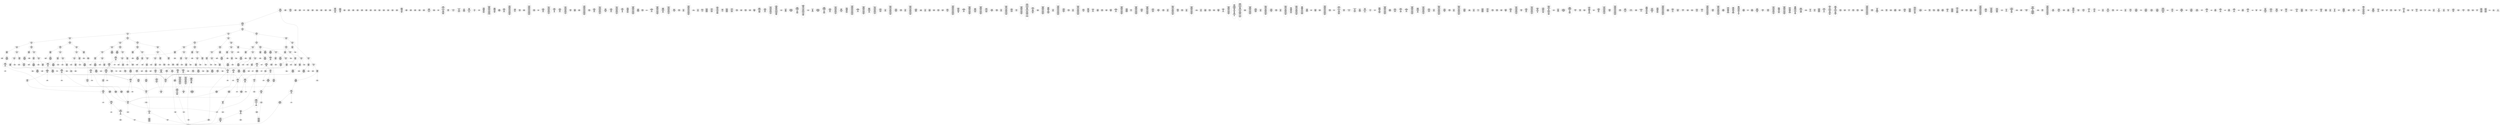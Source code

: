 /* Generated by GvGen v.1.0 (https://www.github.com/stricaud/gvgen) */

digraph G {
compound=true;
   node1 [label="[anywhere]"];
   node2 [label="# 0x0
PUSHX Data
PUSHX Data
MSTORE
PUSHX LogicData
CALLDATASIZE
LT
PUSHX Data
JUMPI
"];
   node3 [label="# 0xd
PUSHX Data
CALLDATALOAD
PUSHX BitData
SHR
PUSHX LogicData
GT
PUSHX Data
JUMPI
"];
   node4 [label="# 0x1e
PUSHX LogicData
GT
PUSHX Data
JUMPI
"];
   node5 [label="# 0x29
PUSHX LogicData
GT
PUSHX Data
JUMPI
"];
   node6 [label="# 0x34
PUSHX LogicData
GT
PUSHX Data
JUMPI
"];
   node7 [label="# 0x3f
PUSHX LogicData
EQ
PUSHX Data
JUMPI
"];
   node8 [label="# 0x4a
PUSHX LogicData
EQ
PUSHX Data
JUMPI
"];
   node9 [label="# 0x55
PUSHX LogicData
EQ
PUSHX Data
JUMPI
"];
   node10 [label="# 0x60
PUSHX Data
REVERT
"];
   node11 [label="# 0x64
JUMPDEST
PUSHX LogicData
EQ
PUSHX Data
JUMPI
"];
   node12 [label="# 0x70
PUSHX LogicData
EQ
PUSHX Data
JUMPI
"];
   node13 [label="# 0x7b
PUSHX LogicData
EQ
PUSHX Data
JUMPI
"];
   node14 [label="# 0x86
PUSHX Data
REVERT
"];
   node15 [label="# 0x8a
JUMPDEST
PUSHX LogicData
GT
PUSHX Data
JUMPI
"];
   node16 [label="# 0x96
PUSHX LogicData
EQ
PUSHX Data
JUMPI
"];
   node17 [label="# 0xa1
PUSHX LogicData
EQ
PUSHX Data
JUMPI
"];
   node18 [label="# 0xac
PUSHX LogicData
EQ
PUSHX Data
JUMPI
"];
   node19 [label="# 0xb7
PUSHX Data
REVERT
"];
   node20 [label="# 0xbb
JUMPDEST
PUSHX LogicData
EQ
PUSHX Data
JUMPI
"];
   node21 [label="# 0xc7
PUSHX LogicData
EQ
PUSHX Data
JUMPI
"];
   node22 [label="# 0xd2
PUSHX LogicData
EQ
PUSHX Data
JUMPI
"];
   node23 [label="# 0xdd
PUSHX Data
REVERT
"];
   node24 [label="# 0xe1
JUMPDEST
PUSHX LogicData
GT
PUSHX Data
JUMPI
"];
   node25 [label="# 0xed
PUSHX LogicData
GT
PUSHX Data
JUMPI
"];
   node26 [label="# 0xf8
PUSHX LogicData
EQ
PUSHX Data
JUMPI
"];
   node27 [label="# 0x103
PUSHX LogicData
EQ
PUSHX Data
JUMPI
"];
   node28 [label="# 0x10e
PUSHX LogicData
EQ
PUSHX Data
JUMPI
"];
   node29 [label="# 0x119
PUSHX Data
REVERT
"];
   node30 [label="# 0x11d
JUMPDEST
PUSHX LogicData
EQ
PUSHX Data
JUMPI
"];
   node31 [label="# 0x129
PUSHX LogicData
EQ
PUSHX Data
JUMPI
"];
   node32 [label="# 0x134
PUSHX LogicData
EQ
PUSHX Data
JUMPI
"];
   node33 [label="# 0x13f
PUSHX Data
REVERT
"];
   node34 [label="# 0x143
JUMPDEST
PUSHX LogicData
GT
PUSHX Data
JUMPI
"];
   node35 [label="# 0x14f
PUSHX LogicData
EQ
PUSHX Data
JUMPI
"];
   node36 [label="# 0x15a
PUSHX LogicData
EQ
PUSHX Data
JUMPI
"];
   node37 [label="# 0x165
PUSHX LogicData
EQ
PUSHX Data
JUMPI
"];
   node38 [label="# 0x170
PUSHX Data
REVERT
"];
   node39 [label="# 0x174
JUMPDEST
PUSHX LogicData
EQ
PUSHX Data
JUMPI
"];
   node40 [label="# 0x180
PUSHX LogicData
EQ
PUSHX Data
JUMPI
"];
   node41 [label="# 0x18b
PUSHX LogicData
EQ
PUSHX Data
JUMPI
"];
   node42 [label="# 0x196
PUSHX Data
REVERT
"];
   node43 [label="# 0x19a
JUMPDEST
PUSHX LogicData
GT
PUSHX Data
JUMPI
"];
   node44 [label="# 0x1a6
PUSHX LogicData
GT
PUSHX Data
JUMPI
"];
   node45 [label="# 0x1b1
PUSHX LogicData
GT
PUSHX Data
JUMPI
"];
   node46 [label="# 0x1bc
PUSHX LogicData
EQ
PUSHX Data
JUMPI
"];
   node47 [label="# 0x1c7
PUSHX LogicData
EQ
PUSHX Data
JUMPI
"];
   node48 [label="# 0x1d2
PUSHX LogicData
EQ
PUSHX Data
JUMPI
"];
   node49 [label="# 0x1dd
PUSHX Data
REVERT
"];
   node50 [label="# 0x1e1
JUMPDEST
PUSHX LogicData
EQ
PUSHX Data
JUMPI
"];
   node51 [label="# 0x1ed
PUSHX LogicData
EQ
PUSHX Data
JUMPI
"];
   node52 [label="# 0x1f8
PUSHX LogicData
EQ
PUSHX Data
JUMPI
"];
   node53 [label="# 0x203
PUSHX Data
REVERT
"];
   node54 [label="# 0x207
JUMPDEST
PUSHX LogicData
GT
PUSHX Data
JUMPI
"];
   node55 [label="# 0x213
PUSHX LogicData
EQ
PUSHX Data
JUMPI
"];
   node56 [label="# 0x21e
PUSHX LogicData
EQ
PUSHX Data
JUMPI
"];
   node57 [label="# 0x229
PUSHX LogicData
EQ
PUSHX Data
JUMPI
"];
   node58 [label="# 0x234
PUSHX Data
REVERT
"];
   node59 [label="# 0x238
JUMPDEST
PUSHX LogicData
EQ
PUSHX Data
JUMPI
"];
   node60 [label="# 0x244
PUSHX LogicData
EQ
PUSHX Data
JUMPI
"];
   node61 [label="# 0x24f
PUSHX LogicData
EQ
PUSHX Data
JUMPI
"];
   node62 [label="# 0x25a
PUSHX Data
REVERT
"];
   node63 [label="# 0x25e
JUMPDEST
PUSHX LogicData
GT
PUSHX Data
JUMPI
"];
   node64 [label="# 0x26a
PUSHX LogicData
GT
PUSHX Data
JUMPI
"];
   node65 [label="# 0x275
PUSHX LogicData
EQ
PUSHX Data
JUMPI
"];
   node66 [label="# 0x280
PUSHX LogicData
EQ
PUSHX Data
JUMPI
"];
   node67 [label="# 0x28b
PUSHX LogicData
EQ
PUSHX Data
JUMPI
"];
   node68 [label="# 0x296
PUSHX Data
REVERT
"];
   node69 [label="# 0x29a
JUMPDEST
PUSHX LogicData
EQ
PUSHX Data
JUMPI
"];
   node70 [label="# 0x2a6
PUSHX LogicData
EQ
PUSHX Data
JUMPI
"];
   node71 [label="# 0x2b1
PUSHX LogicData
EQ
PUSHX Data
JUMPI
"];
   node72 [label="# 0x2bc
PUSHX Data
REVERT
"];
   node73 [label="# 0x2c0
JUMPDEST
PUSHX LogicData
GT
PUSHX Data
JUMPI
"];
   node74 [label="# 0x2cc
PUSHX LogicData
EQ
PUSHX Data
JUMPI
"];
   node75 [label="# 0x2d7
PUSHX LogicData
EQ
PUSHX Data
JUMPI
"];
   node76 [label="# 0x2e2
PUSHX LogicData
EQ
PUSHX Data
JUMPI
"];
   node77 [label="# 0x2ed
PUSHX Data
REVERT
"];
   node78 [label="# 0x2f1
JUMPDEST
PUSHX LogicData
EQ
PUSHX Data
JUMPI
"];
   node79 [label="# 0x2fd
PUSHX LogicData
EQ
PUSHX Data
JUMPI
"];
   node80 [label="# 0x308
PUSHX LogicData
EQ
PUSHX Data
JUMPI
"];
   node81 [label="# 0x313
JUMPDEST
PUSHX Data
REVERT
"];
   node82 [label="# 0x318
JUMPDEST
CALLVALUE
ISZERO
PUSHX Data
JUMPI
"];
   node83 [label="# 0x320
PUSHX Data
REVERT
"];
   node84 [label="# 0x324
JUMPDEST
PUSHX Data
PUSHX Data
CALLDATASIZE
PUSHX Data
PUSHX Data
JUMP
"];
   node85 [label="# 0x333
JUMPDEST
PUSHX Data
JUMP
"];
   node86 [label="# 0x338
JUMPDEST
PUSHX MemData
MLOAD
ISZERO
ISZERO
MSTORE
PUSHX ArithData
ADD
"];
   node87 [label="# 0x344
JUMPDEST
PUSHX MemData
MLOAD
SUB
RETURN
"];
   node88 [label="# 0x34d
JUMPDEST
CALLVALUE
ISZERO
PUSHX Data
JUMPI
"];
   node89 [label="# 0x355
PUSHX Data
REVERT
"];
   node90 [label="# 0x359
JUMPDEST
PUSHX Data
PUSHX Data
JUMP
"];
   node91 [label="# 0x362
JUMPDEST
PUSHX MemData
MLOAD
PUSHX Data
PUSHX Data
JUMP
"];
   node92 [label="# 0x36f
JUMPDEST
CALLVALUE
ISZERO
PUSHX Data
JUMPI
"];
   node93 [label="# 0x377
PUSHX Data
REVERT
"];
   node94 [label="# 0x37b
JUMPDEST
PUSHX Data
PUSHX Data
JUMP
"];
   node95 [label="# 0x38a
JUMPDEST
PUSHX MemData
MLOAD
MSTORE
PUSHX ArithData
ADD
PUSHX Data
JUMP
"];
   node96 [label="# 0x398
JUMPDEST
CALLVALUE
ISZERO
PUSHX Data
JUMPI
"];
   node97 [label="# 0x3a0
PUSHX Data
REVERT
"];
   node98 [label="# 0x3a4
JUMPDEST
PUSHX Data
PUSHX Data
CALLDATASIZE
PUSHX Data
PUSHX Data
JUMP
"];
   node99 [label="# 0x3b3
JUMPDEST
PUSHX Data
JUMP
"];
   node100 [label="# 0x3b8
JUMPDEST
PUSHX MemData
MLOAD
PUSHX BitData
AND
MSTORE
PUSHX ArithData
ADD
PUSHX Data
JUMP
"];
   node101 [label="# 0x3dd
JUMPDEST
CALLVALUE
ISZERO
PUSHX Data
JUMPI
"];
   node102 [label="# 0x3e5
PUSHX Data
REVERT
"];
   node103 [label="# 0x3e9
JUMPDEST
PUSHX Data
PUSHX Data
CALLDATASIZE
PUSHX Data
PUSHX Data
JUMP
"];
   node104 [label="# 0x3f8
JUMPDEST
PUSHX Data
JUMP
"];
   node105 [label="# 0x3fd
JUMPDEST
STOP
"];
   node106 [label="# 0x3ff
JUMPDEST
CALLVALUE
ISZERO
PUSHX Data
JUMPI
"];
   node107 [label="# 0x407
PUSHX Data
REVERT
"];
   node108 [label="# 0x40b
JUMPDEST
PUSHX Data
PUSHX Data
CALLDATASIZE
PUSHX Data
PUSHX Data
JUMP
"];
   node109 [label="# 0x41a
JUMPDEST
PUSHX Data
JUMP
"];
   node110 [label="# 0x41f
JUMPDEST
CALLVALUE
ISZERO
PUSHX Data
JUMPI
"];
   node111 [label="# 0x427
PUSHX Data
REVERT
"];
   node112 [label="# 0x42b
JUMPDEST
PUSHX Data
PUSHX Data
CALLDATASIZE
PUSHX Data
PUSHX Data
JUMP
"];
   node113 [label="# 0x43a
JUMPDEST
PUSHX Data
JUMP
"];
   node114 [label="# 0x43f
JUMPDEST
CALLVALUE
ISZERO
PUSHX Data
JUMPI
"];
   node115 [label="# 0x447
PUSHX Data
REVERT
"];
   node116 [label="# 0x44b
JUMPDEST
PUSHX StorData
SLOAD
PUSHX Data
PUSHX BitData
AND
JUMP
"];
   node117 [label="# 0x459
JUMPDEST
CALLVALUE
ISZERO
PUSHX Data
JUMPI
"];
   node118 [label="# 0x461
PUSHX Data
REVERT
"];
   node119 [label="# 0x465
JUMPDEST
PUSHX Data
PUSHX Data
CALLDATASIZE
PUSHX Data
PUSHX Data
JUMP
"];
   node120 [label="# 0x474
JUMPDEST
PUSHX Data
JUMP
"];
   node121 [label="# 0x479
JUMPDEST
CALLVALUE
ISZERO
PUSHX Data
JUMPI
"];
   node122 [label="# 0x481
PUSHX Data
REVERT
"];
   node123 [label="# 0x485
JUMPDEST
PUSHX Data
PUSHX Data
CALLDATASIZE
PUSHX Data
PUSHX Data
JUMP
"];
   node124 [label="# 0x494
JUMPDEST
PUSHX Data
JUMP
"];
   node125 [label="# 0x499
JUMPDEST
CALLVALUE
ISZERO
PUSHX Data
JUMPI
"];
   node126 [label="# 0x4a1
PUSHX Data
REVERT
"];
   node127 [label="# 0x4a5
JUMPDEST
PUSHX Data
PUSHX Data
CALLDATASIZE
PUSHX Data
PUSHX Data
JUMP
"];
   node128 [label="# 0x4b4
JUMPDEST
PUSHX Data
JUMP
"];
   node129 [label="# 0x4b9
JUMPDEST
CALLVALUE
ISZERO
PUSHX Data
JUMPI
"];
   node130 [label="# 0x4c1
PUSHX Data
REVERT
"];
   node131 [label="# 0x4c5
JUMPDEST
PUSHX Data
PUSHX Data
CALLDATASIZE
PUSHX Data
PUSHX Data
JUMP
"];
   node132 [label="# 0x4d4
JUMPDEST
PUSHX Data
JUMP
"];
   node133 [label="# 0x4d9
JUMPDEST
PUSHX Data
MLOAD
PUSHX BitData
AND
MSTORE
PUSHX ArithData
ADD
MSTORE
ADD
PUSHX Data
JUMP
"];
   node134 [label="# 0x505
JUMPDEST
CALLVALUE
ISZERO
PUSHX Data
JUMPI
"];
   node135 [label="# 0x50d
PUSHX Data
REVERT
"];
   node136 [label="# 0x511
JUMPDEST
PUSHX Data
PUSHX StorData
SLOAD
JUMP
"];
   node137 [label="# 0x51b
JUMPDEST
CALLVALUE
ISZERO
PUSHX Data
JUMPI
"];
   node138 [label="# 0x523
PUSHX Data
REVERT
"];
   node139 [label="# 0x527
JUMPDEST
PUSHX Data
PUSHX Data
JUMP
"];
   node140 [label="# 0x530
JUMPDEST
CALLVALUE
ISZERO
PUSHX Data
JUMPI
"];
   node141 [label="# 0x538
PUSHX Data
REVERT
"];
   node142 [label="# 0x53c
JUMPDEST
PUSHX Data
PUSHX Data
CALLDATASIZE
PUSHX Data
PUSHX Data
JUMP
"];
   node143 [label="# 0x54b
JUMPDEST
PUSHX Data
PUSHX Data
MSTORE
PUSHX Data
MSTORE
PUSHX Data
SHA3
SLOAD
JUMP
"];
   node144 [label="# 0x55d
JUMPDEST
CALLVALUE
ISZERO
PUSHX Data
JUMPI
"];
   node145 [label="# 0x565
PUSHX Data
REVERT
"];
   node146 [label="# 0x569
JUMPDEST
PUSHX Data
PUSHX Data
CALLDATASIZE
PUSHX Data
PUSHX Data
JUMP
"];
   node147 [label="# 0x578
JUMPDEST
PUSHX Data
JUMP
"];
   node148 [label="# 0x57d
JUMPDEST
CALLVALUE
ISZERO
PUSHX Data
JUMPI
"];
   node149 [label="# 0x585
PUSHX Data
REVERT
"];
   node150 [label="# 0x589
JUMPDEST
PUSHX Data
PUSHX Data
JUMP
"];
   node151 [label="# 0x592
JUMPDEST
CALLVALUE
ISZERO
PUSHX Data
JUMPI
"];
   node152 [label="# 0x59a
PUSHX Data
REVERT
"];
   node153 [label="# 0x59e
JUMPDEST
PUSHX Data
PUSHX StorData
SLOAD
JUMP
"];
   node154 [label="# 0x5a8
JUMPDEST
CALLVALUE
ISZERO
PUSHX Data
JUMPI
"];
   node155 [label="# 0x5b0
PUSHX Data
REVERT
"];
   node156 [label="# 0x5b4
JUMPDEST
PUSHX Data
PUSHX Data
CALLDATASIZE
PUSHX Data
PUSHX Data
JUMP
"];
   node157 [label="# 0x5c3
JUMPDEST
PUSHX Data
JUMP
"];
   node158 [label="# 0x5c8
JUMPDEST
CALLVALUE
ISZERO
PUSHX Data
JUMPI
"];
   node159 [label="# 0x5d0
PUSHX Data
REVERT
"];
   node160 [label="# 0x5d4
JUMPDEST
PUSHX Data
PUSHX Data
CALLDATASIZE
PUSHX Data
PUSHX Data
JUMP
"];
   node161 [label="# 0x5e3
JUMPDEST
PUSHX Data
JUMP
"];
   node162 [label="# 0x5e8
JUMPDEST
CALLVALUE
ISZERO
PUSHX Data
JUMPI
"];
   node163 [label="# 0x5f0
PUSHX Data
REVERT
"];
   node164 [label="# 0x5f4
JUMPDEST
PUSHX Data
PUSHX StorData
SLOAD
JUMP
"];
   node165 [label="# 0x5fe
JUMPDEST
CALLVALUE
ISZERO
PUSHX Data
JUMPI
"];
   node166 [label="# 0x606
PUSHX Data
REVERT
"];
   node167 [label="# 0x60a
JUMPDEST
PUSHX Data
PUSHX Data
CALLDATASIZE
PUSHX Data
PUSHX Data
JUMP
"];
   node168 [label="# 0x619
JUMPDEST
PUSHX Data
JUMP
"];
   node169 [label="# 0x61e
JUMPDEST
CALLVALUE
ISZERO
PUSHX Data
JUMPI
"];
   node170 [label="# 0x626
PUSHX Data
REVERT
"];
   node171 [label="# 0x62a
JUMPDEST
PUSHX Data
PUSHX Data
CALLDATASIZE
PUSHX Data
PUSHX Data
JUMP
"];
   node172 [label="# 0x639
JUMPDEST
PUSHX Data
JUMP
"];
   node173 [label="# 0x63e
JUMPDEST
CALLVALUE
ISZERO
PUSHX Data
JUMPI
"];
   node174 [label="# 0x646
PUSHX Data
REVERT
"];
   node175 [label="# 0x64a
JUMPDEST
PUSHX Data
PUSHX Data
CALLDATASIZE
PUSHX Data
PUSHX Data
JUMP
"];
   node176 [label="# 0x659
JUMPDEST
PUSHX Data
JUMP
"];
   node177 [label="# 0x65e
JUMPDEST
CALLVALUE
ISZERO
PUSHX Data
JUMPI
"];
   node178 [label="# 0x666
PUSHX Data
REVERT
"];
   node179 [label="# 0x66a
JUMPDEST
PUSHX Data
PUSHX Data
CALLDATASIZE
PUSHX Data
PUSHX Data
JUMP
"];
   node180 [label="# 0x679
JUMPDEST
PUSHX Data
JUMP
"];
   node181 [label="# 0x67e
JUMPDEST
CALLVALUE
ISZERO
PUSHX Data
JUMPI
"];
   node182 [label="# 0x686
PUSHX Data
REVERT
"];
   node183 [label="# 0x68a
JUMPDEST
PUSHX Data
PUSHX StorData
SLOAD
JUMP
"];
   node184 [label="# 0x694
JUMPDEST
CALLVALUE
ISZERO
PUSHX Data
JUMPI
"];
   node185 [label="# 0x69c
PUSHX Data
REVERT
"];
   node186 [label="# 0x6a0
JUMPDEST
PUSHX Data
PUSHX Data
JUMP
"];
   node187 [label="# 0x6a9
JUMPDEST
CALLVALUE
ISZERO
PUSHX Data
JUMPI
"];
   node188 [label="# 0x6b1
PUSHX Data
REVERT
"];
   node189 [label="# 0x6b5
JUMPDEST
PUSHX Data
PUSHX Data
JUMP
"];
   node190 [label="# 0x6be
JUMPDEST
CALLVALUE
ISZERO
PUSHX Data
JUMPI
"];
   node191 [label="# 0x6c6
PUSHX Data
REVERT
"];
   node192 [label="# 0x6ca
JUMPDEST
PUSHX Data
PUSHX Data
JUMP
"];
   node193 [label="# 0x6d3
JUMPDEST
CALLVALUE
ISZERO
PUSHX Data
JUMPI
"];
   node194 [label="# 0x6db
PUSHX Data
REVERT
"];
   node195 [label="# 0x6df
JUMPDEST
PUSHX StorData
SLOAD
PUSHX BitData
AND
PUSHX Data
JUMP
"];
   node196 [label="# 0x6fe
JUMPDEST
PUSHX Data
PUSHX Data
CALLDATASIZE
PUSHX Data
PUSHX Data
JUMP
"];
   node197 [label="# 0x70c
JUMPDEST
PUSHX Data
JUMP
"];
   node198 [label="# 0x711
JUMPDEST
CALLVALUE
ISZERO
PUSHX Data
JUMPI
"];
   node199 [label="# 0x719
PUSHX Data
REVERT
"];
   node200 [label="# 0x71d
JUMPDEST
PUSHX Data
PUSHX Data
JUMP
"];
   node201 [label="# 0x726
JUMPDEST
CALLVALUE
ISZERO
PUSHX Data
JUMPI
"];
   node202 [label="# 0x72e
PUSHX Data
REVERT
"];
   node203 [label="# 0x732
JUMPDEST
PUSHX Data
PUSHX StorData
SLOAD
JUMP
"];
   node204 [label="# 0x73c
JUMPDEST
PUSHX Data
PUSHX Data
CALLDATASIZE
PUSHX Data
PUSHX Data
JUMP
"];
   node205 [label="# 0x74a
JUMPDEST
PUSHX Data
JUMP
"];
   node206 [label="# 0x74f
JUMPDEST
CALLVALUE
ISZERO
PUSHX Data
JUMPI
"];
   node207 [label="# 0x757
PUSHX Data
REVERT
"];
   node208 [label="# 0x75b
JUMPDEST
PUSHX Data
PUSHX Data
CALLDATASIZE
PUSHX Data
PUSHX Data
JUMP
"];
   node209 [label="# 0x76a
JUMPDEST
PUSHX Data
JUMP
"];
   node210 [label="# 0x76f
JUMPDEST
CALLVALUE
ISZERO
PUSHX Data
JUMPI
"];
   node211 [label="# 0x777
PUSHX Data
REVERT
"];
   node212 [label="# 0x77b
JUMPDEST
PUSHX Data
PUSHX StorData
SLOAD
JUMP
"];
   node213 [label="# 0x785
JUMPDEST
CALLVALUE
ISZERO
PUSHX Data
JUMPI
"];
   node214 [label="# 0x78d
PUSHX Data
REVERT
"];
   node215 [label="# 0x791
JUMPDEST
PUSHX Data
PUSHX Data
CALLDATASIZE
PUSHX Data
PUSHX Data
JUMP
"];
   node216 [label="# 0x7a0
JUMPDEST
PUSHX Data
JUMP
"];
   node217 [label="# 0x7a5
JUMPDEST
CALLVALUE
ISZERO
PUSHX Data
JUMPI
"];
   node218 [label="# 0x7ad
PUSHX Data
REVERT
"];
   node219 [label="# 0x7b1
JUMPDEST
PUSHX Data
PUSHX Data
CALLDATASIZE
PUSHX Data
PUSHX Data
JUMP
"];
   node220 [label="# 0x7c0
JUMPDEST
PUSHX Data
JUMP
"];
   node221 [label="# 0x7c5
JUMPDEST
CALLVALUE
ISZERO
PUSHX Data
JUMPI
"];
   node222 [label="# 0x7cd
PUSHX Data
REVERT
"];
   node223 [label="# 0x7d1
JUMPDEST
PUSHX Data
PUSHX Data
JUMP
"];
   node224 [label="# 0x7e0
JUMPDEST
CALLVALUE
ISZERO
PUSHX Data
JUMPI
"];
   node225 [label="# 0x7e8
PUSHX Data
REVERT
"];
   node226 [label="# 0x7ec
JUMPDEST
PUSHX Data
PUSHX Data
JUMP
"];
   node227 [label="# 0x7f5
JUMPDEST
CALLVALUE
ISZERO
PUSHX Data
JUMPI
"];
   node228 [label="# 0x7fd
PUSHX Data
REVERT
"];
   node229 [label="# 0x801
JUMPDEST
PUSHX Data
PUSHX Data
CALLDATASIZE
PUSHX Data
PUSHX Data
JUMP
"];
   node230 [label="# 0x810
JUMPDEST
PUSHX Data
JUMP
"];
   node231 [label="# 0x815
JUMPDEST
CALLVALUE
ISZERO
PUSHX Data
JUMPI
"];
   node232 [label="# 0x81d
PUSHX Data
REVERT
"];
   node233 [label="# 0x821
JUMPDEST
PUSHX Data
PUSHX Data
CALLDATASIZE
PUSHX Data
PUSHX Data
JUMP
"];
   node234 [label="# 0x830
JUMPDEST
PUSHX Data
PUSHX Data
MSTORE
PUSHX Data
MSTORE
PUSHX Data
SHA3
SLOAD
PUSHX BitData
AND
JUMP
"];
   node235 [label="# 0x845
JUMPDEST
CALLVALUE
ISZERO
PUSHX Data
JUMPI
"];
   node236 [label="# 0x84d
PUSHX Data
REVERT
"];
   node237 [label="# 0x851
JUMPDEST
PUSHX Data
PUSHX Data
CALLDATASIZE
PUSHX Data
PUSHX Data
JUMP
"];
   node238 [label="# 0x860
JUMPDEST
PUSHX Data
JUMP
"];
   node239 [label="# 0x865
JUMPDEST
CALLVALUE
ISZERO
PUSHX Data
JUMPI
"];
   node240 [label="# 0x86d
PUSHX Data
REVERT
"];
   node241 [label="# 0x871
JUMPDEST
PUSHX Data
PUSHX Data
CALLDATASIZE
PUSHX Data
PUSHX Data
JUMP
"];
   node242 [label="# 0x880
JUMPDEST
PUSHX Data
JUMP
"];
   node243 [label="# 0x885
JUMPDEST
CALLVALUE
ISZERO
PUSHX Data
JUMPI
"];
   node244 [label="# 0x88d
PUSHX Data
REVERT
"];
   node245 [label="# 0x891
JUMPDEST
PUSHX Data
PUSHX Data
CALLDATASIZE
PUSHX Data
PUSHX Data
JUMP
"];
   node246 [label="# 0x8a0
JUMPDEST
PUSHX Data
JUMP
"];
   node247 [label="# 0x8a5
JUMPDEST
CALLVALUE
ISZERO
PUSHX Data
JUMPI
"];
   node248 [label="# 0x8ad
PUSHX Data
REVERT
"];
   node249 [label="# 0x8b1
JUMPDEST
PUSHX Data
PUSHX Data
CALLDATASIZE
PUSHX Data
PUSHX Data
JUMP
"];
   node250 [label="# 0x8c0
JUMPDEST
PUSHX Data
JUMP
"];
   node251 [label="# 0x8c5
JUMPDEST
CALLVALUE
ISZERO
PUSHX Data
JUMPI
"];
   node252 [label="# 0x8cd
PUSHX Data
REVERT
"];
   node253 [label="# 0x8d1
JUMPDEST
PUSHX StorData
SLOAD
PUSHX Data
PUSHX BitData
AND
JUMP
"];
   node254 [label="# 0x8df
JUMPDEST
CALLVALUE
ISZERO
PUSHX Data
JUMPI
"];
   node255 [label="# 0x8e7
PUSHX Data
REVERT
"];
   node256 [label="# 0x8eb
JUMPDEST
PUSHX Data
PUSHX Data
CALLDATASIZE
PUSHX Data
PUSHX Data
JUMP
"];
   node257 [label="# 0x8fa
JUMPDEST
PUSHX Data
JUMP
"];
   node258 [label="# 0x8ff
JUMPDEST
PUSHX Data
PUSHX BitData
AND
PUSHX LogicData
EQ
PUSHX Data
JUMPI
"];
   node259 [label="# 0x94c
PUSHX Data
PUSHX Data
JUMP
"];
   node260 [label="# 0x955
JUMPDEST
JUMP
"];
   node261 [label="# 0x95b
JUMPDEST
PUSHX Data
PUSHX StorData
SLOAD
PUSHX Data
PUSHX Data
JUMP
"];
   node262 [label="# 0x96a
JUMPDEST
PUSHX ArithData
ADD
PUSHX ArithData
DIV
MUL
PUSHX ArithData
ADD
PUSHX MemData
MLOAD
ADD
PUSHX Data
MSTORE
MSTORE
PUSHX ArithData
ADD
SLOAD
PUSHX Data
PUSHX Data
JUMP
"];
   node263 [label="# 0x996
JUMPDEST
ISZERO
PUSHX Data
JUMPI
"];
   node264 [label="# 0x99d
PUSHX LogicData
LT
PUSHX Data
JUMPI
"];
   node265 [label="# 0x9a5
PUSHX ArithData
SLOAD
DIV
MUL
MSTORE
PUSHX ArithData
ADD
PUSHX Data
JUMP
"];
   node266 [label="# 0x9b8
JUMPDEST
ADD
PUSHX Data
MSTORE
PUSHX Data
PUSHX Data
SHA3
"];
   node267 [label="# 0x9c6
JUMPDEST
SLOAD
MSTORE
PUSHX ArithData
ADD
PUSHX ArithData
ADD
GT
PUSHX Data
JUMPI
"];
   node268 [label="# 0x9da
SUB
PUSHX BitData
AND
ADD
"];
   node269 [label="# 0x9e3
JUMPDEST
JUMP
"];
   node270 [label="# 0x9ed
JUMPDEST
PUSHX Data
MSTORE
PUSHX Data
PUSHX Data
MSTORE
PUSHX Data
SHA3
SLOAD
PUSHX BitData
AND
PUSHX Data
JUMPI
"];
   node271 [label="# 0xa17
PUSHX MemData
MLOAD
PUSHX Data
MSTORE
PUSHX Data
PUSHX ArithData
ADD
MSTORE
PUSHX Data
PUSHX ArithData
ADD
MSTORE
PUSHX Data
PUSHX ArithData
ADD
MSTORE
PUSHX Data
PUSHX ArithData
ADD
MSTORE
PUSHX ArithData
ADD
"];
   node272 [label="# 0xa9a
JUMPDEST
PUSHX MemData
MLOAD
SUB
REVERT
"];
   node273 [label="# 0xaa3
JUMPDEST
PUSHX Data
MSTORE
PUSHX Data
PUSHX Data
MSTORE
PUSHX Data
SHA3
SLOAD
PUSHX BitData
AND
JUMP
"];
   node274 [label="# 0xacc
JUMPDEST
PUSHX Data
PUSHX Data
PUSHX Data
JUMP
"];
   node275 [label="# 0xad7
JUMPDEST
PUSHX BitData
AND
PUSHX BitData
AND
EQ
ISZERO
PUSHX Data
JUMPI
"];
   node276 [label="# 0xb0e
PUSHX MemData
MLOAD
PUSHX Data
MSTORE
PUSHX Data
PUSHX ArithData
ADD
MSTORE
PUSHX Data
PUSHX ArithData
ADD
MSTORE
PUSHX Data
PUSHX ArithData
ADD
MSTORE
PUSHX Data
PUSHX ArithData
ADD
MSTORE
PUSHX ArithData
ADD
PUSHX Data
JUMP
"];
   node277 [label="# 0xb95
JUMPDEST
CALLER
PUSHX BitData
AND
EQ
PUSHX Data
JUMPI
"];
   node278 [label="# 0xbb4
PUSHX Data
CALLER
PUSHX Data
JUMP
"];
   node279 [label="# 0xbbe
JUMPDEST
PUSHX Data
JUMPI
"];
   node280 [label="# 0xbc3
PUSHX MemData
MLOAD
PUSHX Data
MSTORE
PUSHX Data
PUSHX ArithData
ADD
MSTORE
PUSHX Data
PUSHX ArithData
ADD
MSTORE
PUSHX Data
PUSHX ArithData
ADD
MSTORE
PUSHX Data
PUSHX ArithData
ADD
MSTORE
PUSHX ArithData
ADD
PUSHX Data
JUMP
"];
   node281 [label="# 0xc4a
JUMPDEST
PUSHX Data
PUSHX Data
JUMP
"];
   node282 [label="# 0xc54
JUMPDEST
JUMP
"];
   node283 [label="# 0xc59
JUMPDEST
PUSHX StorData
SLOAD
PUSHX BitData
AND
CALLER
EQ
PUSHX Data
JUMPI
"];
   node284 [label="# 0xc79
PUSHX MemData
MLOAD
PUSHX Data
MSTORE
PUSHX Data
PUSHX ArithData
ADD
MSTORE
PUSHX ArithData
ADD
MSTORE
PUSHX Data
PUSHX ArithData
ADD
MSTORE
PUSHX ArithData
ADD
PUSHX Data
JUMP
"];
   node285 [label="# 0xcda
JUMPDEST
PUSHX StorData
SLOAD
PUSHX BitData
AND
ISZERO
ISZERO
OR
SSTORE
JUMP
"];
   node286 [label="# 0xd0b
JUMPDEST
PUSHX StorData
SLOAD
PUSHX BitData
AND
CALLER
EQ
PUSHX Data
JUMPI
"];
   node287 [label="# 0xd2b
PUSHX MemData
MLOAD
PUSHX Data
MSTORE
PUSHX Data
PUSHX ArithData
ADD
MSTORE
PUSHX ArithData
ADD
MSTORE
PUSHX Data
PUSHX ArithData
ADD
MSTORE
PUSHX ArithData
ADD
PUSHX Data
JUMP
"];
   node288 [label="# 0xd8c
JUMPDEST
PUSHX Data
SSTORE
JUMP
"];
   node289 [label="# 0xd91
JUMPDEST
PUSHX Data
CALLER
PUSHX Data
JUMP
"];
   node290 [label="# 0xd9b
JUMPDEST
PUSHX Data
JUMPI
"];
   node291 [label="# 0xda0
PUSHX MemData
MLOAD
PUSHX Data
MSTORE
PUSHX Data
PUSHX ArithData
ADD
MSTORE
PUSHX Data
PUSHX ArithData
ADD
MSTORE
PUSHX Data
PUSHX ArithData
ADD
MSTORE
PUSHX Data
PUSHX ArithData
ADD
MSTORE
PUSHX ArithData
ADD
PUSHX Data
JUMP
"];
   node292 [label="# 0xe27
JUMPDEST
PUSHX Data
PUSHX Data
JUMP
"];
   node293 [label="# 0xe32
JUMPDEST
PUSHX StorData
SLOAD
PUSHX BitData
AND
CALLER
EQ
PUSHX Data
JUMPI
"];
   node294 [label="# 0xe52
PUSHX MemData
MLOAD
PUSHX Data
MSTORE
PUSHX Data
PUSHX ArithData
ADD
MSTORE
PUSHX ArithData
ADD
MSTORE
PUSHX Data
PUSHX ArithData
ADD
MSTORE
PUSHX ArithData
ADD
PUSHX Data
JUMP
"];
   node295 [label="# 0xeb3
JUMPDEST
MLOAD
PUSHX Data
PUSHX Data
PUSHX ArithData
ADD
PUSHX Data
JUMP
"];
   node296 [label="# 0xec6
JUMPDEST
JUMP
"];
   node297 [label="# 0xeca
JUMPDEST
PUSHX StorData
SLOAD
PUSHX BitData
AND
CALLER
EQ
PUSHX Data
JUMPI
"];
   node298 [label="# 0xeea
PUSHX MemData
MLOAD
PUSHX Data
MSTORE
PUSHX Data
PUSHX ArithData
ADD
MSTORE
PUSHX ArithData
ADD
MSTORE
PUSHX Data
PUSHX ArithData
ADD
MSTORE
PUSHX ArithData
ADD
PUSHX Data
JUMP
"];
   node299 [label="# 0xf4b
JUMPDEST
PUSHX StorData
SLOAD
PUSHX BitData
AND
ISZERO
ISZERO
OR
SSTORE
JUMP
"];
   node300 [label="# 0xf7c
JUMPDEST
PUSHX Data
MSTORE
PUSHX Data
PUSHX Data
MSTORE
PUSHX Data
SHA3
SLOAD
PUSHX BitData
AND
PUSHX Data
JUMPI
"];
   node301 [label="# 0xfa8
PUSHX MemData
MLOAD
PUSHX Data
MSTORE
PUSHX Data
PUSHX ArithData
ADD
MSTORE
PUSHX Data
PUSHX ArithData
ADD
MSTORE
PUSHX Data
PUSHX ArithData
ADD
MSTORE
PUSHX ArithData
ADD
PUSHX Data
JUMP
"];
   node302 [label="# 0x1009
JUMPDEST
ADDRESS
PUSHX Data
PUSHX Data
PUSHX Data
PUSHX Data
JUMP
"];
   node303 [label="# 0x1018
JUMPDEST
PUSHX Data
PUSHX Data
JUMP
"];
   node304 [label="# 0x101f
JUMPDEST
"];
   node305 [label="# 0x1024
JUMPDEST
JUMP
"];
   node306 [label="# 0x102b
JUMPDEST
PUSHX LogicData
PUSHX StorData
SLOAD
EQ
ISZERO
PUSHX Data
JUMPI
"];
   node307 [label="# 0x1037
PUSHX MemData
MLOAD
PUSHX Data
MSTORE
PUSHX Data
PUSHX ArithData
ADD
MSTORE
PUSHX Data
PUSHX ArithData
ADD
MSTORE
PUSHX Data
PUSHX ArithData
ADD
MSTORE
PUSHX ArithData
ADD
PUSHX Data
JUMP
"];
   node308 [label="# 0x1098
JUMPDEST
PUSHX Data
PUSHX Data
SSTORE
PUSHX StorData
SLOAD
PUSHX BitData
AND
CALLER
EQ
PUSHX Data
JUMPI
"];
   node309 [label="# 0x10bd
PUSHX MemData
MLOAD
PUSHX Data
MSTORE
PUSHX Data
PUSHX ArithData
ADD
MSTORE
PUSHX ArithData
ADD
MSTORE
PUSHX Data
PUSHX ArithData
ADD
MSTORE
PUSHX ArithData
ADD
PUSHX Data
JUMP
"];
   node310 [label="# 0x111e
JUMPDEST
PUSHX Data
PUSHX Data
PUSHX StorData
SLOAD
JUMP
"];
   node311 [label="# 0x112a
JUMPDEST
PUSHX Data
PUSHX Data
JUMP
"];
   node312 [label="# 0x1134
JUMPDEST
GT
ISZERO
PUSHX Data
JUMPI
"];
   node313 [label="# 0x113b
PUSHX MemData
MLOAD
PUSHX Data
MSTORE
PUSHX Data
PUSHX ArithData
ADD
MSTORE
PUSHX Data
PUSHX ArithData
ADD
MSTORE
PUSHX Data
PUSHX ArithData
ADD
MSTORE
PUSHX Data
PUSHX ArithData
ADD
MSTORE
PUSHX ArithData
ADD
PUSHX Data
JUMP
"];
   node314 [label="# 0x11c2
JUMPDEST
PUSHX Data
"];
   node315 [label="# 0x11c5
JUMPDEST
LT
ISZERO
PUSHX Data
JUMPI
"];
   node316 [label="# 0x11ce
PUSHX Data
PUSHX Data
PUSHX Data
LT
PUSHX Data
JUMPI
"];
   node317 [label="# 0x11de
PUSHX Data
PUSHX Data
MSTORE
PUSHX Data
PUSHX Data
MSTORE
PUSHX Data
PUSHX Data
REVERT
"];
   node318 [label="# 0x120c
JUMPDEST
PUSHX ArithData
MUL
ADD
PUSHX ArithData
ADD
PUSHX Data
PUSHX Data
JUMP
"];
   node319 [label="# 0x1221
JUMPDEST
PUSHX BitData
AND
PUSHX BitData
AND
MSTORE
PUSHX ArithData
ADD
MSTORE
PUSHX ArithData
ADD
PUSHX Data
SHA3
PUSHX Data
SLOAD
PUSHX Data
PUSHX Data
JUMP
"];
   node320 [label="# 0x126a
JUMPDEST
SSTORE
PUSHX Data
LT
PUSHX Data
JUMPI
"];
   node321 [label="# 0x127e
PUSHX Data
PUSHX Data
MSTORE
PUSHX Data
PUSHX Data
MSTORE
PUSHX Data
PUSHX Data
REVERT
"];
   node322 [label="# 0x12ac
JUMPDEST
PUSHX ArithData
MUL
ADD
PUSHX ArithData
ADD
PUSHX Data
PUSHX Data
JUMP
"];
   node323 [label="# 0x12c1
JUMPDEST
PUSHX Data
PUSHX Data
JUMP
"];
   node324 [label="# 0x12c9
JUMPDEST
PUSHX Data
JUMP
"];
   node325 [label="# 0x12ce
JUMPDEST
PUSHX Data
PUSHX Data
JUMP
"];
   node326 [label="# 0x12d8
JUMPDEST
PUSHX Data
JUMP
"];
   node327 [label="# 0x12e0
JUMPDEST
PUSHX Data
PUSHX Data
SSTORE
JUMP
"];
   node328 [label="# 0x12ea
JUMPDEST
PUSHX StorData
SLOAD
PUSHX BitData
AND
CALLER
EQ
PUSHX Data
JUMPI
"];
   node329 [label="# 0x130a
PUSHX MemData
MLOAD
PUSHX Data
MSTORE
PUSHX Data
PUSHX ArithData
ADD
MSTORE
PUSHX ArithData
ADD
MSTORE
PUSHX Data
PUSHX ArithData
ADD
MSTORE
PUSHX ArithData
ADD
PUSHX Data
JUMP
"];
   node330 [label="# 0x136b
JUMPDEST
PUSHX MemData
MLOAD
SELFBALANCE
CALLER
ISZERO
PUSHX ArithData
MUL
PUSHX Data
CALL
ISZERO
ISZERO
PUSHX Data
JUMPI
"];
   node331 [label="# 0x1391
RETURNDATASIZE
PUSHX Data
RETURNDATACOPY
RETURNDATASIZE
PUSHX Data
REVERT
"];
   node332 [label="# 0x139a
JUMPDEST
PUSHX Data
PUSHX MemData
MLOAD
PUSHX ArithData
ADD
PUSHX Data
MSTORE
PUSHX Data
MSTORE
PUSHX Data
JUMP
"];
   node333 [label="# 0x13b5
JUMPDEST
PUSHX StorData
SLOAD
PUSHX BitData
AND
CALLER
EQ
PUSHX Data
JUMPI
"];
   node334 [label="# 0x13d5
PUSHX MemData
MLOAD
PUSHX Data
MSTORE
PUSHX Data
PUSHX ArithData
ADD
MSTORE
PUSHX ArithData
ADD
MSTORE
PUSHX Data
PUSHX ArithData
ADD
MSTORE
PUSHX ArithData
ADD
PUSHX Data
JUMP
"];
   node335 [label="# 0x1436
JUMPDEST
PUSHX MemData
MLOAD
PUSHX Data
MSTORE
ADDRESS
PUSHX ArithData
ADD
MSTORE
PUSHX Data
PUSHX BitData
AND
PUSHX Data
PUSHX ArithData
ADD
PUSHX Data
PUSHX MemData
MLOAD
SUB
EXTCODESIZE
ISZERO
ISZERO
PUSHX Data
JUMPI
"];
   node336 [label="# 0x149a
PUSHX Data
REVERT
"];
   node337 [label="# 0x149e
JUMPDEST
GAS
STATICCALL
ISZERO
ISZERO
PUSHX Data
JUMPI
"];
   node338 [label="# 0x14a9
RETURNDATASIZE
PUSHX Data
RETURNDATACOPY
RETURNDATASIZE
PUSHX Data
REVERT
"];
   node339 [label="# 0x14b2
JUMPDEST
PUSHX MemData
MLOAD
RETURNDATASIZE
PUSHX BitData
NOT
PUSHX ArithData
ADD
AND
ADD
PUSHX Data
MSTORE
ADD
PUSHX Data
PUSHX Data
JUMP
"];
   node340 [label="# 0x14d6
JUMPDEST
PUSHX MemData
MLOAD
PUSHX Data
MSTORE
CALLER
PUSHX ArithData
ADD
MSTORE
PUSHX ArithData
ADD
MSTORE
PUSHX BitData
AND
PUSHX Data
PUSHX ArithData
ADD
PUSHX Data
PUSHX MemData
MLOAD
SUB
PUSHX Data
EXTCODESIZE
ISZERO
ISZERO
PUSHX Data
JUMPI
"];
   node341 [label="# 0x1543
PUSHX Data
REVERT
"];
   node342 [label="# 0x1547
JUMPDEST
GAS
CALL
ISZERO
ISZERO
PUSHX Data
JUMPI
"];
   node343 [label="# 0x1552
RETURNDATASIZE
PUSHX Data
RETURNDATACOPY
RETURNDATASIZE
PUSHX Data
REVERT
"];
   node344 [label="# 0x155b
JUMPDEST
PUSHX MemData
MLOAD
RETURNDATASIZE
PUSHX BitData
NOT
PUSHX ArithData
ADD
AND
ADD
PUSHX Data
MSTORE
ADD
PUSHX Data
PUSHX Data
JUMP
"];
   node345 [label="# 0x157f
JUMPDEST
PUSHX StorData
SLOAD
PUSHX BitData
AND
CALLER
EQ
PUSHX Data
JUMPI
"];
   node346 [label="# 0x159f
PUSHX MemData
MLOAD
PUSHX Data
MSTORE
PUSHX Data
PUSHX ArithData
ADD
MSTORE
PUSHX ArithData
ADD
MSTORE
PUSHX Data
PUSHX ArithData
ADD
MSTORE
PUSHX ArithData
ADD
PUSHX Data
JUMP
"];
   node347 [label="# 0x1600
JUMPDEST
MLOAD
PUSHX Data
PUSHX Data
PUSHX ArithData
ADD
PUSHX Data
JUMP
"];
   node348 [label="# 0x1613
JUMPDEST
PUSHX Data
MSTORE
PUSHX Data
PUSHX Data
MSTORE
PUSHX Data
SHA3
SLOAD
PUSHX BitData
AND
PUSHX Data
JUMPI
"];
   node349 [label="# 0x163e
PUSHX MemData
MLOAD
PUSHX Data
MSTORE
PUSHX Data
PUSHX ArithData
ADD
MSTORE
PUSHX Data
PUSHX ArithData
ADD
MSTORE
PUSHX Data
PUSHX ArithData
ADD
MSTORE
PUSHX Data
PUSHX ArithData
ADD
MSTORE
PUSHX ArithData
ADD
PUSHX Data
JUMP
"];
   node350 [label="# 0x16c5
JUMPDEST
PUSHX LogicData
PUSHX StorData
SLOAD
EQ
ISZERO
PUSHX Data
JUMPI
"];
   node351 [label="# 0x16d1
PUSHX MemData
MLOAD
PUSHX Data
MSTORE
PUSHX Data
PUSHX ArithData
ADD
MSTORE
PUSHX Data
PUSHX ArithData
ADD
MSTORE
PUSHX Data
PUSHX ArithData
ADD
MSTORE
PUSHX ArithData
ADD
PUSHX Data
JUMP
"];
   node352 [label="# 0x1732
JUMPDEST
PUSHX Data
PUSHX Data
SSTORE
PUSHX StorData
SLOAD
PUSHX BitData
AND
CALLER
EQ
PUSHX Data
JUMPI
"];
   node353 [label="# 0x1757
PUSHX MemData
MLOAD
PUSHX Data
MSTORE
PUSHX Data
PUSHX ArithData
ADD
MSTORE
PUSHX ArithData
ADD
MSTORE
PUSHX Data
PUSHX ArithData
ADD
MSTORE
PUSHX ArithData
ADD
PUSHX Data
JUMP
"];
   node354 [label="# 0x17b8
JUMPDEST
PUSHX StorData
SLOAD
PUSHX StorData
SLOAD
PUSHX Data
PUSHX Data
JUMP
"];
   node355 [label="# 0x17ca
JUMPDEST
GT
ISZERO
PUSHX Data
JUMPI
"];
   node356 [label="# 0x17d1
PUSHX MemData
MLOAD
PUSHX Data
MSTORE
PUSHX Data
PUSHX ArithData
ADD
MSTORE
PUSHX ArithData
ADD
MSTORE
PUSHX Data
PUSHX ArithData
ADD
MSTORE
PUSHX Data
PUSHX ArithData
ADD
MSTORE
PUSHX ArithData
ADD
PUSHX Data
JUMP
"];
   node357 [label="# 0x1857
JUMPDEST
PUSHX StorData
SLOAD
PUSHX Data
PUSHX StorData
SLOAD
JUMP
"];
   node358 [label="# 0x1864
JUMPDEST
PUSHX Data
PUSHX Data
JUMP
"];
   node359 [label="# 0x186e
JUMPDEST
GT
ISZERO
PUSHX Data
JUMPI
"];
   node360 [label="# 0x1875
PUSHX MemData
MLOAD
PUSHX Data
MSTORE
PUSHX Data
PUSHX ArithData
ADD
MSTORE
PUSHX ArithData
ADD
MSTORE
PUSHX Data
PUSHX ArithData
ADD
MSTORE
PUSHX Data
PUSHX ArithData
ADD
MSTORE
PUSHX ArithData
ADD
PUSHX Data
JUMP
"];
   node361 [label="# 0x18fb
JUMPDEST
PUSHX StorData
PUSHX Data
SLOAD
PUSHX Data
PUSHX Data
JUMP
"];
   node362 [label="# 0x190d
JUMPDEST
SSTORE
PUSHX Data
"];
   node363 [label="# 0x1916
JUMPDEST
LT
ISZERO
PUSHX Data
JUMPI
"];
   node364 [label="# 0x191f
PUSHX Data
CALLER
PUSHX Data
PUSHX Data
JUMP
"];
   node365 [label="# 0x192a
JUMPDEST
PUSHX Data
JUMP
"];
   node366 [label="# 0x192f
JUMPDEST
PUSHX Data
PUSHX Data
JUMP
"];
   node367 [label="# 0x1939
JUMPDEST
PUSHX Data
JUMP
"];
   node368 [label="# 0x1941
JUMPDEST
PUSHX Data
PUSHX BitData
AND
PUSHX Data
JUMPI
"];
   node369 [label="# 0x195f
PUSHX MemData
MLOAD
PUSHX Data
MSTORE
PUSHX Data
PUSHX ArithData
ADD
MSTORE
PUSHX Data
PUSHX ArithData
ADD
MSTORE
PUSHX Data
PUSHX ArithData
ADD
MSTORE
PUSHX Data
PUSHX ArithData
ADD
MSTORE
PUSHX ArithData
ADD
PUSHX Data
JUMP
"];
   node370 [label="# 0x19e6
JUMPDEST
PUSHX BitData
AND
PUSHX Data
MSTORE
PUSHX Data
PUSHX Data
MSTORE
PUSHX Data
SHA3
SLOAD
JUMP
"];
   node371 [label="# 0x1a0f
JUMPDEST
PUSHX Data
PUSHX StorData
SLOAD
PUSHX Data
PUSHX Data
JUMP
"];
   node372 [label="# 0x1a1e
JUMPDEST
PUSHX StorData
SLOAD
PUSHX BitData
AND
CALLER
EQ
PUSHX Data
JUMPI
"];
   node373 [label="# 0x1a3e
PUSHX MemData
MLOAD
PUSHX Data
MSTORE
PUSHX Data
PUSHX ArithData
ADD
MSTORE
PUSHX ArithData
ADD
MSTORE
PUSHX Data
PUSHX ArithData
ADD
MSTORE
PUSHX ArithData
ADD
PUSHX Data
JUMP
"];
   node374 [label="# 0x1a9f
JUMPDEST
PUSHX Data
PUSHX Data
PUSHX Data
JUMP
"];
   node375 [label="# 0x1aa9
JUMPDEST
JUMP
"];
   node376 [label="# 0x1aab
JUMPDEST
PUSHX Data
PUSHX Data
PUSHX StorData
SLOAD
JUMP
"];
   node377 [label="# 0x1ab6
JUMPDEST
JUMP
"];
   node378 [label="# 0x1abb
JUMPDEST
PUSHX LogicData
PUSHX StorData
SLOAD
EQ
ISZERO
PUSHX Data
JUMPI
"];
   node379 [label="# 0x1ac7
PUSHX MemData
MLOAD
PUSHX Data
MSTORE
PUSHX Data
PUSHX ArithData
ADD
MSTORE
PUSHX Data
PUSHX ArithData
ADD
MSTORE
PUSHX Data
PUSHX ArithData
ADD
MSTORE
PUSHX ArithData
ADD
PUSHX Data
JUMP
"];
   node380 [label="# 0x1b28
JUMPDEST
PUSHX Data
PUSHX Data
SSTORE
PUSHX StorData
SLOAD
PUSHX BitData
AND
PUSHX Data
JUMPI
"];
   node381 [label="# 0x1b38
PUSHX MemData
MLOAD
PUSHX Data
MSTORE
PUSHX Data
PUSHX ArithData
ADD
MSTORE
PUSHX Data
PUSHX ArithData
ADD
MSTORE
PUSHX Data
PUSHX ArithData
ADD
MSTORE
PUSHX ArithData
ADD
PUSHX Data
JUMP
"];
   node382 [label="# 0x1b99
JUMPDEST
PUSHX BitData
AND
PUSHX StorData
SLOAD
PUSHX StorData
SLOAD
PUSHX Data
PUSHX Data
JUMP
"];
   node383 [label="# 0x1bad
JUMPDEST
PUSHX Data
PUSHX StorData
SLOAD
JUMP
"];
   node384 [label="# 0x1bb7
JUMPDEST
PUSHX Data
PUSHX Data
JUMP
"];
   node385 [label="# 0x1bc1
JUMPDEST
GT
ISZERO
PUSHX Data
JUMPI
"];
   node386 [label="# 0x1bc8
PUSHX MemData
MLOAD
PUSHX Data
MSTORE
PUSHX Data
PUSHX ArithData
ADD
MSTORE
PUSHX ArithData
ADD
MSTORE
PUSHX Data
PUSHX ArithData
ADD
MSTORE
PUSHX Data
PUSHX ArithData
ADD
MSTORE
PUSHX ArithData
ADD
PUSHX Data
JUMP
"];
   node387 [label="# 0x1c4e
JUMPDEST
PUSHX Data
PUSHX BitData
AND
CALLVALUE
PUSHX Data
PUSHX Data
JUMP
"];
   node388 [label="# 0x1c65
JUMPDEST
EQ
PUSHX Data
JUMPI
"];
   node389 [label="# 0x1c6b
PUSHX MemData
MLOAD
PUSHX Data
MSTORE
PUSHX Data
PUSHX ArithData
ADD
MSTORE
PUSHX Data
PUSHX ArithData
ADD
MSTORE
PUSHX Data
PUSHX ArithData
ADD
MSTORE
PUSHX ArithData
ADD
PUSHX Data
JUMP
"];
   node390 [label="# 0x1ccc
JUMPDEST
PUSHX StorData
SLOAD
PUSHX Data
PUSHX ArithData
MUL
PUSHX ArithData
ADD
PUSHX MemData
MLOAD
ADD
PUSHX Data
MSTORE
MSTORE
PUSHX ArithData
ADD
PUSHX ArithData
MUL
CALLDATACOPY
PUSHX Data
ADD
MSTORE
PUSHX MemData
MLOAD
PUSHX BitData
CALLER
PUSHX BitData
SHL
AND
PUSHX ArithData
ADD
MSTORE
PUSHX ArithData
ADD
"];
   node391 [label="# 0x1d3c
JUMPDEST
PUSHX MemData
MLOAD
PUSHX ArithData
SUB
SUB
MSTORE
PUSHX Data
MSTORE
MLOAD
PUSHX ArithData
ADD
SHA3
PUSHX Data
JUMP
"];
   node392 [label="# 0x1d57
JUMPDEST
PUSHX Data
JUMPI
"];
   node393 [label="# 0x1d5c
PUSHX MemData
MLOAD
PUSHX Data
MSTORE
PUSHX Data
PUSHX ArithData
ADD
MSTORE
PUSHX Data
PUSHX ArithData
ADD
MSTORE
PUSHX Data
PUSHX ArithData
ADD
MSTORE
PUSHX ArithData
ADD
PUSHX Data
JUMP
"];
   node394 [label="# 0x1dbd
JUMPDEST
CALLER
PUSHX Data
MSTORE
PUSHX Data
PUSHX Data
MSTORE
PUSHX Data
SHA3
SLOAD
PUSHX Data
PUSHX Data
PUSHX BitData
AND
PUSHX Data
JUMP
"];
   node395 [label="# 0x1ddc
JUMPDEST
GT
ISZERO
PUSHX Data
JUMPI
"];
   node396 [label="# 0x1de3
PUSHX MemData
MLOAD
PUSHX Data
MSTORE
PUSHX Data
PUSHX ArithData
ADD
MSTORE
PUSHX Data
PUSHX ArithData
ADD
MSTORE
PUSHX Data
PUSHX ArithData
ADD
MSTORE
PUSHX Data
PUSHX ArithData
ADD
MSTORE
PUSHX ArithData
ADD
PUSHX Data
JUMP
"];
   node397 [label="# 0x1e6a
JUMPDEST
PUSHX StorData
SLOAD
PUSHX BitData
AND
PUSHX Data
PUSHX StorData
SLOAD
JUMP
"];
   node398 [label="# 0x1e7a
JUMPDEST
PUSHX Data
PUSHX Data
JUMP
"];
   node399 [label="# 0x1e84
JUMPDEST
GT
ISZERO
PUSHX Data
JUMPI
"];
   node400 [label="# 0x1e8b
PUSHX MemData
MLOAD
PUSHX Data
MSTORE
PUSHX Data
PUSHX ArithData
ADD
MSTORE
PUSHX ArithData
ADD
MSTORE
PUSHX Data
PUSHX ArithData
ADD
MSTORE
PUSHX Data
PUSHX ArithData
ADD
MSTORE
PUSHX ArithData
ADD
PUSHX Data
JUMP
"];
   node401 [label="# 0x1f11
JUMPDEST
PUSHX Data
PUSHX BitData
AND
PUSHX Data
JUMP
"];
   node402 [label="# 0x1f1e
JUMPDEST
CALLER
PUSHX Data
MSTORE
PUSHX Data
PUSHX Data
MSTORE
PUSHX Data
SHA3
SSTORE
"];
   node403 [label="# 0x1f32
JUMPDEST
PUSHX BitData
AND
LT
ISZERO
PUSHX Data
JUMPI
"];
   node404 [label="# 0x1f3e
PUSHX Data
CALLER
PUSHX Data
PUSHX Data
JUMP
"];
   node405 [label="# 0x1f49
JUMPDEST
PUSHX Data
PUSHX Data
JUMP
"];
   node406 [label="# 0x1f53
JUMPDEST
PUSHX Data
JUMP
"];
   node407 [label="# 0x1f5b
JUMPDEST
PUSHX Data
PUSHX Data
SSTORE
JUMP
"];
   node408 [label="# 0x1f6d
JUMPDEST
PUSHX Data
PUSHX StorData
SLOAD
PUSHX Data
PUSHX Data
JUMP
"];
   node409 [label="# 0x1f7c
JUMPDEST
PUSHX LogicData
PUSHX StorData
SLOAD
EQ
ISZERO
PUSHX Data
JUMPI
"];
   node410 [label="# 0x1f88
PUSHX MemData
MLOAD
PUSHX Data
MSTORE
PUSHX Data
PUSHX ArithData
ADD
MSTORE
PUSHX Data
PUSHX ArithData
ADD
MSTORE
PUSHX Data
PUSHX ArithData
ADD
MSTORE
PUSHX ArithData
ADD
PUSHX Data
JUMP
"];
   node411 [label="# 0x1fe9
JUMPDEST
PUSHX Data
PUSHX Data
SSTORE
PUSHX Data
CALLVALUE
PUSHX Data
PUSHX Data
JUMP
"];
   node412 [label="# 0x2002
JUMPDEST
EQ
PUSHX Data
JUMPI
"];
   node413 [label="# 0x2008
PUSHX MemData
MLOAD
PUSHX Data
MSTORE
PUSHX Data
PUSHX ArithData
ADD
MSTORE
PUSHX Data
PUSHX ArithData
ADD
MSTORE
PUSHX Data
PUSHX ArithData
ADD
MSTORE
PUSHX ArithData
ADD
PUSHX Data
JUMP
"];
   node414 [label="# 0x2069
JUMPDEST
PUSHX StorData
SLOAD
PUSHX BitData
AND
PUSHX Data
JUMPI
"];
   node415 [label="# 0x2074
PUSHX MemData
MLOAD
PUSHX Data
MSTORE
PUSHX Data
PUSHX ArithData
ADD
MSTORE
PUSHX Data
PUSHX ArithData
ADD
MSTORE
PUSHX Data
PUSHX ArithData
ADD
MSTORE
PUSHX ArithData
ADD
PUSHX Data
JUMP
"];
   node416 [label="# 0x20d5
JUMPDEST
PUSHX StorData
SLOAD
PUSHX StorData
SLOAD
PUSHX Data
PUSHX Data
JUMP
"];
   node417 [label="# 0x20e6
JUMPDEST
PUSHX Data
PUSHX StorData
SLOAD
JUMP
"];
   node418 [label="# 0x20f0
JUMPDEST
PUSHX Data
PUSHX Data
JUMP
"];
   node419 [label="# 0x20fa
JUMPDEST
GT
ISZERO
PUSHX Data
JUMPI
"];
   node420 [label="# 0x2101
PUSHX MemData
MLOAD
PUSHX Data
MSTORE
PUSHX Data
PUSHX ArithData
ADD
MSTORE
PUSHX ArithData
ADD
MSTORE
PUSHX Data
PUSHX ArithData
ADD
MSTORE
PUSHX Data
PUSHX ArithData
ADD
MSTORE
PUSHX ArithData
ADD
PUSHX Data
JUMP
"];
   node421 [label="# 0x2187
JUMPDEST
PUSHX Data
PUSHX Data
CALLER
PUSHX Data
JUMP
"];
   node422 [label="# 0x2194
JUMPDEST
PUSHX Data
PUSHX Data
JUMP
"];
   node423 [label="# 0x219e
JUMPDEST
GT
ISZERO
PUSHX Data
JUMPI
"];
   node424 [label="# 0x21a5
PUSHX MemData
MLOAD
PUSHX Data
MSTORE
PUSHX Data
PUSHX ArithData
ADD
MSTORE
PUSHX Data
PUSHX ArithData
ADD
MSTORE
PUSHX Data
PUSHX ArithData
ADD
MSTORE
PUSHX ArithData
ADD
PUSHX Data
JUMP
"];
   node425 [label="# 0x2206
JUMPDEST
PUSHX Data
"];
   node426 [label="# 0x2209
JUMPDEST
LT
ISZERO
PUSHX Data
JUMPI
"];
   node427 [label="# 0x2212
PUSHX Data
CALLER
PUSHX Data
PUSHX Data
JUMP
"];
   node428 [label="# 0x221d
JUMPDEST
PUSHX Data
PUSHX Data
JUMP
"];
   node429 [label="# 0x2227
JUMPDEST
PUSHX Data
JUMP
"];
   node430 [label="# 0x222f
JUMPDEST
PUSHX Data
PUSHX Data
SSTORE
JUMP
"];
   node431 [label="# 0x223c
JUMPDEST
PUSHX BitData
AND
CALLER
EQ
ISZERO
PUSHX Data
JUMPI
"];
   node432 [label="# 0x225b
PUSHX MemData
MLOAD
PUSHX Data
MSTORE
PUSHX Data
PUSHX ArithData
ADD
MSTORE
PUSHX Data
PUSHX ArithData
ADD
MSTORE
PUSHX Data
PUSHX ArithData
ADD
MSTORE
PUSHX ArithData
ADD
PUSHX Data
JUMP
"];
   node433 [label="# 0x22bc
JUMPDEST
CALLER
PUSHX Data
MSTORE
PUSHX Data
PUSHX ArithData
MSTORE
PUSHX MemData
SHA3
PUSHX BitData
AND
MSTORE
MSTORE
SHA3
SLOAD
PUSHX BitData
AND
ISZERO
ISZERO
OR
SSTORE
MLOAD
MSTORE
PUSHX Data
ADD
PUSHX MemData
MLOAD
SUB
LOGX
JUMP
"];
   node434 [label="# 0x2353
JUMPDEST
PUSHX StorData
SLOAD
PUSHX Data
PUSHX ArithData
MUL
PUSHX ArithData
ADD
PUSHX MemData
MLOAD
ADD
PUSHX Data
MSTORE
MSTORE
PUSHX ArithData
ADD
PUSHX ArithData
MUL
CALLDATACOPY
PUSHX Data
ADD
MSTORE
PUSHX MemData
MLOAD
PUSHX BitData
CALLER
PUSHX BitData
SHL
AND
PUSHX ArithData
ADD
MSTORE
PUSHX ArithData
ADD
PUSHX Data
JUMP
"];
   node435 [label="# 0x23c7
JUMPDEST
PUSHX Data
JUMPI
"];
   node436 [label="# 0x23cc
PUSHX MemData
MLOAD
PUSHX Data
MSTORE
PUSHX Data
PUSHX ArithData
ADD
MSTORE
PUSHX Data
PUSHX ArithData
ADD
MSTORE
PUSHX Data
PUSHX ArithData
ADD
MSTORE
PUSHX ArithData
ADD
PUSHX Data
JUMP
"];
   node437 [label="# 0x242d
JUMPDEST
PUSHX Data
PUSHX StorData
SLOAD
PUSHX StorData
SLOAD
PUSHX Data
PUSHX Data
JUMP
"];
   node438 [label="# 0x2440
JUMPDEST
GT
ISZERO
PUSHX Data
JUMPI
"];
   node439 [label="# 0x2447
PUSHX MemData
MLOAD
PUSHX Data
MSTORE
PUSHX Data
PUSHX ArithData
ADD
MSTORE
PUSHX ArithData
ADD
MSTORE
PUSHX Data
PUSHX ArithData
ADD
MSTORE
PUSHX Data
PUSHX ArithData
ADD
MSTORE
PUSHX ArithData
ADD
PUSHX Data
JUMP
"];
   node440 [label="# 0x24cd
JUMPDEST
PUSHX StorData
SLOAD
PUSHX Data
PUSHX StorData
SLOAD
JUMP
"];
   node441 [label="# 0x24da
JUMPDEST
PUSHX Data
PUSHX Data
JUMP
"];
   node442 [label="# 0x24e4
JUMPDEST
GT
ISZERO
PUSHX Data
JUMPI
"];
   node443 [label="# 0x24eb
PUSHX MemData
MLOAD
PUSHX Data
MSTORE
PUSHX Data
PUSHX ArithData
ADD
MSTORE
PUSHX ArithData
ADD
MSTORE
PUSHX Data
PUSHX ArithData
ADD
MSTORE
PUSHX Data
PUSHX ArithData
ADD
MSTORE
PUSHX ArithData
ADD
PUSHX Data
JUMP
"];
   node444 [label="# 0x2571
JUMPDEST
CALLER
PUSHX Data
MSTORE
PUSHX Data
PUSHX Data
MSTORE
PUSHX Data
SHA3
SLOAD
PUSHX BitData
AND
ISZERO
PUSHX Data
JUMPI
"];
   node445 [label="# 0x258a
PUSHX MemData
MLOAD
PUSHX Data
MSTORE
PUSHX Data
PUSHX ArithData
ADD
MSTORE
PUSHX ArithData
ADD
MSTORE
PUSHX Data
PUSHX ArithData
ADD
MSTORE
PUSHX Data
PUSHX ArithData
ADD
MSTORE
PUSHX ArithData
ADD
PUSHX Data
JUMP
"];
   node446 [label="# 0x2610
JUMPDEST
CALLER
PUSHX Data
MSTORE
PUSHX Data
PUSHX Data
MSTORE
PUSHX Data
SHA3
SLOAD
PUSHX BitData
AND
PUSHX BitData
OR
SSTORE
PUSHX StorData
SLOAD
PUSHX Data
PUSHX Data
JUMP
"];
   node447 [label="# 0x265e
JUMPDEST
SSTORE
PUSHX Data
CALLER
PUSHX Data
PUSHX Data
JUMP
"];
   node448 [label="# 0x2670
JUMPDEST
JUMP
"];
   node449 [label="# 0x2678
JUMPDEST
PUSHX Data
CALLER
PUSHX Data
JUMP
"];
   node450 [label="# 0x2682
JUMPDEST
PUSHX Data
JUMPI
"];
   node451 [label="# 0x2687
PUSHX MemData
MLOAD
PUSHX Data
MSTORE
PUSHX Data
PUSHX ArithData
ADD
MSTORE
PUSHX Data
PUSHX ArithData
ADD
MSTORE
PUSHX Data
PUSHX ArithData
ADD
MSTORE
PUSHX Data
PUSHX ArithData
ADD
MSTORE
PUSHX ArithData
ADD
PUSHX Data
JUMP
"];
   node452 [label="# 0x270e
JUMPDEST
PUSHX Data
PUSHX Data
JUMP
"];
   node453 [label="# 0x271a
JUMPDEST
JUMP
"];
   node454 [label="# 0x2720
JUMPDEST
PUSHX StorData
SLOAD
PUSHX Data
PUSHX Data
JUMP
"];
   node455 [label="# 0x272d
JUMPDEST
PUSHX ArithData
ADD
PUSHX ArithData
DIV
MUL
PUSHX ArithData
ADD
PUSHX MemData
MLOAD
ADD
PUSHX Data
MSTORE
MSTORE
PUSHX ArithData
ADD
SLOAD
PUSHX Data
PUSHX Data
JUMP
"];
   node456 [label="# 0x2759
JUMPDEST
ISZERO
PUSHX Data
JUMPI
"];
   node457 [label="# 0x2760
PUSHX LogicData
LT
PUSHX Data
JUMPI
"];
   node458 [label="# 0x2768
PUSHX ArithData
SLOAD
DIV
MUL
MSTORE
PUSHX ArithData
ADD
PUSHX Data
JUMP
"];
   node459 [label="# 0x277b
JUMPDEST
ADD
PUSHX Data
MSTORE
PUSHX Data
PUSHX Data
SHA3
"];
   node460 [label="# 0x2789
JUMPDEST
SLOAD
MSTORE
PUSHX ArithData
ADD
PUSHX ArithData
ADD
GT
PUSHX Data
JUMPI
"];
   node461 [label="# 0x279d
SUB
PUSHX BitData
AND
ADD
"];
   node462 [label="# 0x27a6
JUMPDEST
JUMP
"];
   node463 [label="# 0x27ae
JUMPDEST
PUSHX Data
MSTORE
PUSHX Data
PUSHX Data
MSTORE
PUSHX Data
SHA3
SLOAD
PUSHX Data
PUSHX BitData
AND
PUSHX Data
JUMPI
"];
   node464 [label="# 0x27db
PUSHX MemData
MLOAD
PUSHX Data
MSTORE
PUSHX Data
PUSHX ArithData
ADD
MSTORE
PUSHX Data
PUSHX ArithData
ADD
MSTORE
PUSHX Data
PUSHX ArithData
ADD
MSTORE
PUSHX ArithData
ADD
PUSHX Data
JUMP
"];
   node465 [label="# 0x283c
JUMPDEST
PUSHX Data
PUSHX Data
PUSHX Data
JUMP
"];
   node466 [label="# 0x2847
JUMPDEST
PUSHX MemData
MLOAD
PUSHX ArithData
ADD
PUSHX Data
PUSHX Data
JUMP
"];
   node467 [label="# 0x2858
JUMPDEST
PUSHX MemData
MLOAD
PUSHX ArithData
SUB
SUB
MSTORE
PUSHX Data
MSTORE
JUMP
"];
   node468 [label="# 0x286e
JUMPDEST
PUSHX LogicData
PUSHX StorData
SLOAD
EQ
ISZERO
PUSHX Data
JUMPI
"];
   node469 [label="# 0x287a
PUSHX MemData
MLOAD
PUSHX Data
MSTORE
PUSHX Data
PUSHX ArithData
ADD
MSTORE
PUSHX Data
PUSHX ArithData
ADD
MSTORE
PUSHX Data
PUSHX ArithData
ADD
MSTORE
PUSHX ArithData
ADD
PUSHX Data
JUMP
"];
   node470 [label="# 0x28db
JUMPDEST
PUSHX Data
PUSHX Data
SSTORE
PUSHX StorData
SLOAD
PUSHX BitData
AND
CALLER
EQ
PUSHX Data
JUMPI
"];
   node471 [label="# 0x2900
PUSHX MemData
MLOAD
PUSHX Data
MSTORE
PUSHX Data
PUSHX ArithData
ADD
MSTORE
PUSHX ArithData
ADD
MSTORE
PUSHX Data
PUSHX ArithData
ADD
MSTORE
PUSHX ArithData
ADD
PUSHX Data
JUMP
"];
   node472 [label="# 0x2961
JUMPDEST
PUSHX StorData
SLOAD
PUSHX StorData
SLOAD
PUSHX Data
PUSHX Data
JUMP
"];
   node473 [label="# 0x2975
JUMPDEST
GT
ISZERO
PUSHX Data
JUMPI
"];
   node474 [label="# 0x297c
PUSHX MemData
MLOAD
PUSHX Data
MSTORE
PUSHX Data
PUSHX ArithData
ADD
MSTORE
PUSHX ArithData
ADD
MSTORE
PUSHX Data
PUSHX ArithData
ADD
MSTORE
PUSHX Data
PUSHX ArithData
ADD
MSTORE
PUSHX ArithData
ADD
PUSHX Data
JUMP
"];
   node475 [label="# 0x2a02
JUMPDEST
PUSHX StorData
SLOAD
PUSHX Data
PUSHX StorData
SLOAD
JUMP
"];
   node476 [label="# 0x2a0f
JUMPDEST
PUSHX Data
PUSHX Data
JUMP
"];
   node477 [label="# 0x2a19
JUMPDEST
GT
ISZERO
PUSHX Data
JUMPI
"];
   node478 [label="# 0x2a20
PUSHX MemData
MLOAD
PUSHX Data
MSTORE
PUSHX Data
PUSHX ArithData
ADD
MSTORE
PUSHX ArithData
ADD
MSTORE
PUSHX Data
PUSHX ArithData
ADD
MSTORE
PUSHX Data
PUSHX ArithData
ADD
MSTORE
PUSHX ArithData
ADD
PUSHX Data
JUMP
"];
   node479 [label="# 0x2aa6
JUMPDEST
PUSHX StorData
SLOAD
PUSHX Data
PUSHX Data
PUSHX Data
JUMP
"];
   node480 [label="# 0x2abc
JUMPDEST
SSTORE
PUSHX Data
"];
   node481 [label="# 0x2ac5
JUMPDEST
LT
ISZERO
PUSHX Data
JUMPI
"];
   node482 [label="# 0x2ace
PUSHX Data
LT
PUSHX Data
JUMPI
"];
   node483 [label="# 0x2adb
PUSHX Data
PUSHX Data
MSTORE
PUSHX Data
PUSHX Data
MSTORE
PUSHX Data
PUSHX Data
REVERT
"];
   node484 [label="# 0x2b09
JUMPDEST
PUSHX ArithData
MUL
ADD
PUSHX ArithData
ADD
PUSHX Data
PUSHX Data
JUMP
"];
   node485 [label="# 0x2b1e
JUMPDEST
PUSHX Data
PUSHX Data
JUMP
"];
   node486 [label="# 0x2b26
JUMPDEST
PUSHX Data
PUSHX Data
JUMP
"];
   node487 [label="# 0x2b30
JUMPDEST
PUSHX Data
JUMP
"];
   node488 [label="# 0x2b38
JUMPDEST
PUSHX Data
PUSHX Data
SSTORE
JUMP
"];
   node489 [label="# 0x2b44
JUMPDEST
PUSHX StorData
SLOAD
PUSHX BitData
AND
CALLER
EQ
PUSHX Data
JUMPI
"];
   node490 [label="# 0x2b64
PUSHX MemData
MLOAD
PUSHX Data
MSTORE
PUSHX Data
PUSHX ArithData
ADD
MSTORE
PUSHX ArithData
ADD
MSTORE
PUSHX Data
PUSHX ArithData
ADD
MSTORE
PUSHX ArithData
ADD
PUSHX Data
JUMP
"];
   node491 [label="# 0x2bc5
JUMPDEST
PUSHX Data
SSTORE
JUMP
"];
   node492 [label="# 0x2bca
JUMPDEST
PUSHX StorData
SLOAD
PUSHX BitData
AND
CALLER
EQ
PUSHX Data
JUMPI
"];
   node493 [label="# 0x2bea
PUSHX MemData
MLOAD
PUSHX Data
MSTORE
PUSHX Data
PUSHX ArithData
ADD
MSTORE
PUSHX ArithData
ADD
MSTORE
PUSHX Data
PUSHX ArithData
ADD
MSTORE
PUSHX ArithData
ADD
PUSHX Data
JUMP
"];
   node494 [label="# 0x2c4b
JUMPDEST
PUSHX StorData
SLOAD
ISZERO
ISZERO
PUSHX ArithData
MUL
PUSHX BitData
AND
OR
SSTORE
JUMP
"];
   node495 [label="# 0x2c95
JUMPDEST
PUSHX StorData
SLOAD
PUSHX Data
PUSHX BitData
AND
PUSHX Data
DIV
PUSHX BitData
AND
ISZERO
PUSHX Data
JUMPI
"];
   node496 [label="# 0x2cd5
PUSHX MemData
MLOAD
PUSHX Data
MSTORE
PUSHX BitData
AND
PUSHX ArithData
ADD
MSTORE
AND
AND
PUSHX Data
PUSHX ArithData
ADD
PUSHX Data
PUSHX MemData
MLOAD
SUB
EXTCODESIZE
ISZERO
ISZERO
PUSHX Data
JUMPI
"];
   node497 [label="# 0x2d3d
PUSHX Data
REVERT
"];
   node498 [label="# 0x2d41
JUMPDEST
GAS
STATICCALL
ISZERO
ISZERO
PUSHX Data
JUMPI
"];
   node499 [label="# 0x2d4c
RETURNDATASIZE
PUSHX Data
RETURNDATACOPY
RETURNDATASIZE
PUSHX Data
REVERT
"];
   node500 [label="# 0x2d55
JUMPDEST
PUSHX MemData
MLOAD
RETURNDATASIZE
PUSHX BitData
NOT
PUSHX ArithData
ADD
AND
ADD
PUSHX Data
MSTORE
ADD
PUSHX Data
PUSHX Data
JUMP
"];
   node501 [label="# 0x2d79
JUMPDEST
PUSHX BitData
AND
EQ
"];
   node502 [label="# 0x2d91
JUMPDEST
ISZERO
PUSHX Data
JUMPI
"];
   node503 [label="# 0x2d97
PUSHX Data
PUSHX Data
JUMP
"];
   node504 [label="# 0x2da0
JUMPDEST
PUSHX BitData
AND
PUSHX Data
MSTORE
PUSHX Data
PUSHX Data
MSTORE
PUSHX Data
SHA3
AND
MSTORE
MSTORE
SHA3
SLOAD
PUSHX BitData
AND
"];
   node505 [label="# 0x2dd7
JUMPDEST
JUMP
"];
   node506 [label="# 0x2ddf
JUMPDEST
PUSHX StorData
SLOAD
PUSHX BitData
AND
CALLER
EQ
PUSHX Data
JUMPI
"];
   node507 [label="# 0x2dff
PUSHX MemData
MLOAD
PUSHX Data
MSTORE
PUSHX Data
PUSHX ArithData
ADD
MSTORE
PUSHX ArithData
ADD
MSTORE
PUSHX Data
PUSHX ArithData
ADD
MSTORE
PUSHX ArithData
ADD
PUSHX Data
JUMP
"];
   node508 [label="# 0x2e60
JUMPDEST
PUSHX BitData
AND
PUSHX Data
JUMPI
"];
   node509 [label="# 0x2e7c
PUSHX MemData
MLOAD
PUSHX Data
MSTORE
PUSHX Data
PUSHX ArithData
ADD
MSTORE
PUSHX Data
PUSHX ArithData
ADD
MSTORE
PUSHX Data
PUSHX ArithData
ADD
MSTORE
PUSHX Data
PUSHX ArithData
ADD
MSTORE
PUSHX ArithData
ADD
PUSHX Data
JUMP
"];
   node510 [label="# 0x2f03
JUMPDEST
PUSHX Data
PUSHX Data
JUMP
"];
   node511 [label="# 0x2f0c
JUMPDEST
JUMP
"];
   node512 [label="# 0x2f0f
JUMPDEST
PUSHX Data
PUSHX BitData
AND
PUSHX LogicData
EQ
PUSHX Data
JUMPI
"];
   node513 [label="# 0x2f5c
PUSHX BitData
AND
PUSHX LogicData
EQ
"];
   node514 [label="# 0x2fa2
JUMPDEST
PUSHX Data
JUMPI
"];
   node515 [label="# 0x2fa8
PUSHX LogicData
PUSHX BitData
AND
EQ
PUSHX Data
JUMP
"];
   node516 [label="# 0x2ff2
JUMPDEST
PUSHX Data
MSTORE
PUSHX Data
PUSHX Data
MSTORE
PUSHX Data
SHA3
SLOAD
PUSHX BitData
AND
PUSHX BitData
AND
OR
SSTORE
PUSHX Data
PUSHX Data
JUMP
"];
   node517 [label="# 0x304c
JUMPDEST
PUSHX BitData
AND
PUSHX Data
PUSHX MemData
MLOAD
PUSHX MemData
MLOAD
SUB
LOGX
JUMP
"];
   node518 [label="# 0x3092
JUMPDEST
PUSHX Data
MSTORE
PUSHX Data
PUSHX Data
MSTORE
PUSHX Data
SHA3
SLOAD
PUSHX BitData
AND
PUSHX Data
JUMPI
"];
   node519 [label="# 0x30bc
PUSHX MemData
MLOAD
PUSHX Data
MSTORE
PUSHX Data
PUSHX ArithData
ADD
MSTORE
PUSHX Data
PUSHX ArithData
ADD
MSTORE
PUSHX Data
PUSHX ArithData
ADD
MSTORE
PUSHX Data
PUSHX ArithData
ADD
MSTORE
PUSHX ArithData
ADD
PUSHX Data
JUMP
"];
   node520 [label="# 0x3143
JUMPDEST
PUSHX Data
PUSHX Data
PUSHX Data
JUMP
"];
   node521 [label="# 0x314e
JUMPDEST
PUSHX BitData
AND
PUSHX BitData
AND
EQ
PUSHX Data
JUMPI
"];
   node522 [label="# 0x3185
PUSHX BitData
AND
PUSHX Data
PUSHX Data
JUMP
"];
   node523 [label="# 0x31a5
JUMPDEST
PUSHX BitData
AND
EQ
"];
   node524 [label="# 0x31bd
JUMPDEST
PUSHX Data
JUMPI
"];
   node525 [label="# 0x31c3
PUSHX Data
PUSHX Data
JUMP
"];
   node526 [label="# 0x31cd
JUMPDEST
PUSHX BitData
AND
PUSHX Data
PUSHX Data
JUMP
"];
   node527 [label="# 0x31ed
JUMPDEST
PUSHX BitData
AND
EQ
PUSHX Data
JUMPI
"];
   node528 [label="# 0x3209
PUSHX MemData
MLOAD
PUSHX Data
MSTORE
PUSHX Data
PUSHX ArithData
ADD
MSTORE
PUSHX Data
PUSHX ArithData
ADD
MSTORE
PUSHX Data
PUSHX ArithData
ADD
MSTORE
PUSHX Data
PUSHX ArithData
ADD
MSTORE
PUSHX ArithData
ADD
PUSHX Data
JUMP
"];
   node529 [label="# 0x3290
JUMPDEST
PUSHX BitData
AND
PUSHX Data
JUMPI
"];
   node530 [label="# 0x32ac
PUSHX MemData
MLOAD
PUSHX Data
MSTORE
PUSHX Data
PUSHX ArithData
ADD
MSTORE
PUSHX ArithData
ADD
MSTORE
PUSHX Data
PUSHX ArithData
ADD
MSTORE
PUSHX Data
PUSHX ArithData
ADD
MSTORE
PUSHX ArithData
ADD
PUSHX Data
JUMP
"];
   node531 [label="# 0x3332
JUMPDEST
PUSHX Data
PUSHX Data
PUSHX Data
JUMP
"];
   node532 [label="# 0x333d
JUMPDEST
PUSHX BitData
AND
PUSHX Data
MSTORE
PUSHX Data
PUSHX Data
MSTORE
PUSHX Data
SHA3
SLOAD
PUSHX Data
PUSHX Data
PUSHX Data
JUMP
"];
   node533 [label="# 0x3373
JUMPDEST
SSTORE
PUSHX BitData
AND
PUSHX Data
MSTORE
PUSHX Data
PUSHX Data
MSTORE
PUSHX Data
SHA3
SLOAD
PUSHX Data
PUSHX Data
PUSHX Data
JUMP
"];
   node534 [label="# 0x33ae
JUMPDEST
SSTORE
PUSHX Data
MSTORE
PUSHX Data
PUSHX Data
MSTORE
PUSHX MemData
SHA3
SLOAD
PUSHX BitData
AND
PUSHX BitData
AND
OR
SSTORE
MLOAD
AND
PUSHX Data
LOGX
JUMP
"];
   node535 [label="# 0x3434
JUMPDEST
PUSHX Data
PUSHX Data
PUSHX Data
JUMP
"];
   node536 [label="# 0x3440
JUMPDEST
JUMP
"];
   node537 [label="# 0x3447
JUMPDEST
PUSHX Data
PUSHX Data
PUSHX Data
JUMP
"];
   node538 [label="# 0x3453
JUMPDEST
PUSHX Data
PUSHX Data
PUSHX StorData
SLOAD
PUSHX ArithData
ADD
SSTORE
JUMP
"];
   node539 [label="# 0x3463
JUMPDEST
PUSHX StorData
SLOAD
JUMP
"];
   node540 [label="# 0x346a
JUMPDEST
PUSHX BitData
AND
PUSHX Data
JUMPI
"];
   node541 [label="# 0x3486
PUSHX MemData
MLOAD
PUSHX Data
MSTORE
PUSHX Data
PUSHX ArithData
ADD
MSTORE
PUSHX ArithData
ADD
MSTORE
PUSHX Data
PUSHX ArithData
ADD
MSTORE
PUSHX ArithData
ADD
PUSHX Data
JUMP
"];
   node542 [label="# 0x34e7
JUMPDEST
PUSHX Data
MSTORE
PUSHX Data
PUSHX Data
MSTORE
PUSHX Data
SHA3
SLOAD
PUSHX BitData
AND
ISZERO
PUSHX Data
JUMPI
"];
   node543 [label="# 0x3512
PUSHX MemData
MLOAD
PUSHX Data
MSTORE
PUSHX Data
PUSHX ArithData
ADD
MSTORE
PUSHX Data
PUSHX ArithData
ADD
MSTORE
PUSHX Data
PUSHX ArithData
ADD
MSTORE
PUSHX ArithData
ADD
PUSHX Data
JUMP
"];
   node544 [label="# 0x3573
JUMPDEST
PUSHX BitData
AND
PUSHX Data
MSTORE
PUSHX Data
PUSHX Data
MSTORE
PUSHX Data
SHA3
SLOAD
PUSHX Data
PUSHX Data
PUSHX Data
JUMP
"];
   node545 [label="# 0x35a9
JUMPDEST
SSTORE
PUSHX Data
MSTORE
PUSHX Data
PUSHX Data
MSTORE
PUSHX MemData
SHA3
SLOAD
PUSHX BitData
AND
PUSHX BitData
AND
OR
SSTORE
MLOAD
PUSHX Data
LOGX
JUMP
"];
   node546 [label="# 0x362c
JUMPDEST
PUSHX Data
PUSHX MemData
MLOAD
PUSHX ArithData
ADD
PUSHX Data
MSTORE
PUSHX Data
MSTORE
PUSHX Data
JUMP
"];
   node547 [label="# 0x3646
JUMPDEST
PUSHX StorData
SLOAD
PUSHX BitData
AND
PUSHX BitData
AND
OR
SSTORE
PUSHX MemData
MLOAD
AND
PUSHX Data
PUSHX Data
LOGX
JUMP
"];
   node548 [label="# 0x36bd
JUMPDEST
PUSHX Data
"];
   node549 [label="# 0x36c2
JUMPDEST
MLOAD
LT
ISZERO
PUSHX Data
JUMPI
"];
   node550 [label="# 0x36cc
PUSHX Data
MLOAD
LT
PUSHX Data
JUMPI
"];
   node551 [label="# 0x36d8
PUSHX Data
PUSHX Data
MSTORE
PUSHX Data
PUSHX Data
MSTORE
PUSHX Data
PUSHX Data
REVERT
"];
   node552 [label="# 0x3706
JUMPDEST
PUSHX ArithData
MUL
PUSHX ArithData
ADD
ADD
MLOAD
GT
PUSHX Data
JUMPI
"];
   node553 [label="# 0x3718
PUSHX Data
MLOAD
PUSHX ArithData
ADD
MSTORE
ADD
MSTORE
PUSHX ArithData
ADD
PUSHX MemData
MLOAD
PUSHX ArithData
SUB
SUB
MSTORE
PUSHX Data
MSTORE
MLOAD
PUSHX ArithData
ADD
SHA3
PUSHX Data
JUMP
"];
   node554 [label="# 0x3748
JUMPDEST
PUSHX Data
MLOAD
PUSHX ArithData
ADD
MSTORE
ADD
MSTORE
PUSHX ArithData
ADD
PUSHX MemData
MLOAD
PUSHX ArithData
SUB
SUB
MSTORE
PUSHX Data
MSTORE
MLOAD
PUSHX ArithData
ADD
SHA3
"];
   node555 [label="# 0x3775
JUMPDEST
PUSHX Data
PUSHX Data
JUMP
"];
   node556 [label="# 0x3780
JUMPDEST
PUSHX Data
JUMP
"];
   node557 [label="# 0x3788
JUMPDEST
EQ
JUMP
"];
   node558 [label="# 0x3793
JUMPDEST
PUSHX Data
PUSHX Data
JUMP
"];
   node559 [label="# 0x379e
JUMPDEST
PUSHX Data
PUSHX Data
JUMP
"];
   node560 [label="# 0x37aa
JUMPDEST
PUSHX Data
JUMPI
"];
   node561 [label="# 0x37af
PUSHX MemData
MLOAD
PUSHX Data
MSTORE
PUSHX Data
PUSHX ArithData
ADD
MSTORE
PUSHX Data
PUSHX ArithData
ADD
MSTORE
PUSHX Data
PUSHX ArithData
ADD
MSTORE
PUSHX Data
PUSHX ArithData
ADD
MSTORE
PUSHX ArithData
ADD
PUSHX Data
JUMP
"];
   node562 [label="# 0x3836
JUMPDEST
PUSHX Data
PUSHX Data
JUMPI
"];
   node563 [label="# 0x383e
PUSHX Data
MLOAD
ADD
MSTORE
PUSHX Data
MSTORE
PUSHX Data
PUSHX ArithData
ADD
MSTORE
JUMP
"];
   node564 [label="# 0x3876
JUMPDEST
PUSHX Data
"];
   node565 [label="# 0x387a
JUMPDEST
ISZERO
PUSHX Data
JUMPI
"];
   node566 [label="# 0x3881
PUSHX Data
PUSHX Data
JUMP
"];
   node567 [label="# 0x388a
JUMPDEST
PUSHX Data
PUSHX Data
PUSHX Data
JUMP
"];
   node568 [label="# 0x3899
JUMPDEST
PUSHX Data
JUMP
"];
   node569 [label="# 0x38a0
JUMPDEST
PUSHX Data
PUSHX LogicData
GT
ISZERO
PUSHX Data
JUMPI
"];
   node570 [label="# 0x38b4
PUSHX Data
PUSHX Data
MSTORE
PUSHX Data
PUSHX Data
MSTORE
PUSHX Data
PUSHX Data
REVERT
"];
   node571 [label="# 0x38e2
JUMPDEST
PUSHX MemData
MLOAD
MSTORE
PUSHX ArithData
ADD
PUSHX BitData
NOT
AND
PUSHX ArithData
ADD
ADD
PUSHX Data
MSTORE
ISZERO
PUSHX Data
JUMPI
"];
   node572 [label="# 0x3900
PUSHX ArithData
ADD
CALLDATASIZE
CALLDATACOPY
ADD
"];
   node573 [label="# 0x390c
JUMPDEST
"];
   node574 [label="# 0x3910
JUMPDEST
ISZERO
PUSHX Data
JUMPI
"];
   node575 [label="# 0x3917
PUSHX Data
PUSHX Data
PUSHX Data
JUMP
"];
   node576 [label="# 0x3921
JUMPDEST
PUSHX Data
PUSHX Data
PUSHX Data
JUMP
"];
   node577 [label="# 0x392e
JUMPDEST
PUSHX Data
PUSHX Data
PUSHX Data
JUMP
"];
   node578 [label="# 0x3939
JUMPDEST
PUSHX BitData
SHL
MLOAD
LT
PUSHX Data
JUMPI
"];
   node579 [label="# 0x3947
PUSHX Data
PUSHX Data
MSTORE
PUSHX Data
PUSHX Data
MSTORE
PUSHX Data
PUSHX Data
REVERT
"];
   node580 [label="# 0x3975
JUMPDEST
PUSHX ArithData
ADD
ADD
PUSHX BitData
NOT
AND
PUSHX BitData
BYTE
MSTORE8
PUSHX Data
PUSHX Data
PUSHX Data
JUMP
"];
   node581 [label="# 0x39af
JUMPDEST
PUSHX Data
JUMP
"];
   node582 [label="# 0x39b6
JUMPDEST
PUSHX Data
PUSHX Data
JUMP
"];
   node583 [label="# 0x39c0
JUMPDEST
PUSHX Data
PUSHX Data
PUSHX Data
JUMP
"];
   node584 [label="# 0x39cd
JUMPDEST
PUSHX Data
JUMPI
"];
   node585 [label="# 0x39d2
PUSHX MemData
MLOAD
PUSHX Data
MSTORE
PUSHX Data
PUSHX ArithData
ADD
MSTORE
PUSHX Data
PUSHX ArithData
ADD
MSTORE
PUSHX Data
PUSHX ArithData
ADD
MSTORE
PUSHX Data
PUSHX ArithData
ADD
MSTORE
PUSHX ArithData
ADD
PUSHX Data
JUMP
"];
   node586 [label="# 0x3a59
JUMPDEST
PUSHX Data
PUSHX BitData
AND
EXTCODESIZE
ISZERO
PUSHX Data
JUMPI
"];
   node587 [label="# 0x3a79
PUSHX MemData
MLOAD
PUSHX Data
MSTORE
PUSHX BitData
AND
PUSHX Data
PUSHX Data
CALLER
PUSHX ArithData
ADD
PUSHX Data
JUMP
"];
   node588 [label="# 0x3ad0
JUMPDEST
PUSHX Data
PUSHX MemData
MLOAD
SUB
PUSHX Data
EXTCODESIZE
ISZERO
ISZERO
PUSHX Data
JUMPI
"];
   node589 [label="# 0x3ae6
PUSHX Data
REVERT
"];
   node590 [label="# 0x3aea
JUMPDEST
GAS
CALL
ISZERO
PUSHX Data
JUMPI
"];
   node591 [label="# 0x3af8
PUSHX MemData
MLOAD
PUSHX ArithData
RETURNDATASIZE
ADD
PUSHX BitData
AND
ADD
MSTORE
PUSHX Data
ADD
PUSHX Data
JUMP
"];
   node592 [label="# 0x3b35
JUMPDEST
PUSHX Data
"];
   node593 [label="# 0x3b38
JUMPDEST
PUSHX Data
JUMPI
"];
   node594 [label="# 0x3b3d
RETURNDATASIZE
ISZERO
PUSHX Data
JUMPI
"];
   node595 [label="# 0x3b45
PUSHX MemData
MLOAD
PUSHX BitData
NOT
PUSHX ArithData
RETURNDATASIZE
ADD
AND
ADD
PUSHX Data
MSTORE
RETURNDATASIZE
MSTORE
RETURNDATASIZE
PUSHX Data
PUSHX ArithData
ADD
RETURNDATACOPY
PUSHX Data
JUMP
"];
   node596 [label="# 0x3b66
JUMPDEST
PUSHX Data
"];
   node597 [label="# 0x3b6b
JUMPDEST
MLOAD
PUSHX Data
JUMPI
"];
   node598 [label="# 0x3b73
PUSHX MemData
MLOAD
PUSHX Data
MSTORE
PUSHX Data
PUSHX ArithData
ADD
MSTORE
PUSHX Data
PUSHX ArithData
ADD
MSTORE
PUSHX Data
PUSHX ArithData
ADD
MSTORE
PUSHX Data
PUSHX ArithData
ADD
MSTORE
PUSHX ArithData
ADD
PUSHX Data
JUMP
"];
   node599 [label="# 0x3bfa
JUMPDEST
MLOAD
PUSHX ArithData
ADD
REVERT
"];
   node600 [label="# 0x3c02
JUMPDEST
PUSHX BitData
AND
PUSHX LogicData
EQ
PUSHX Data
JUMP
"];
   node601 [label="# 0x3c4d
JUMPDEST
PUSHX Data
JUMP
"];
   node602 [label="# 0x3c58
JUMPDEST
SLOAD
PUSHX Data
PUSHX Data
JUMP
"];
   node603 [label="# 0x3c64
JUMPDEST
PUSHX Data
MSTORE
PUSHX Data
PUSHX Data
SHA3
PUSHX ArithData
ADD
PUSHX Data
DIV
ADD
PUSHX Data
JUMPI
"];
   node604 [label="# 0x3c7e
PUSHX Data
SSTORE
PUSHX Data
JUMP
"];
   node605 [label="# 0x3c86
JUMPDEST
PUSHX LogicData
LT
PUSHX Data
JUMPI
"];
   node606 [label="# 0x3c8f
MLOAD
PUSHX BitData
NOT
AND
ADD
OR
SSTORE
PUSHX Data
JUMP
"];
   node607 [label="# 0x3c9f
JUMPDEST
ADD
PUSHX ArithData
ADD
SSTORE
ISZERO
PUSHX Data
JUMPI
"];
   node608 [label="# 0x3cae
ADD
"];
   node609 [label="# 0x3cb1
JUMPDEST
GT
ISZERO
PUSHX Data
JUMPI
"];
   node610 [label="# 0x3cba
MLOAD
SSTORE
PUSHX ArithData
ADD
PUSHX ArithData
ADD
PUSHX Data
JUMP
"];
   node611 [label="# 0x3ccc
JUMPDEST
PUSHX Data
PUSHX Data
JUMP
"];
   node612 [label="# 0x3cd8
JUMPDEST
JUMP
"];
   node613 [label="# 0x3cdc
JUMPDEST
"];
   node614 [label="# 0x3cdd
JUMPDEST
GT
ISZERO
PUSHX Data
JUMPI
"];
   node615 [label="# 0x3ce6
PUSHX Data
SSTORE
PUSHX ArithData
ADD
PUSHX Data
JUMP
"];
   node616 [label="# 0x3cf1
JUMPDEST
PUSHX Data
PUSHX LogicData
GT
ISZERO
PUSHX Data
JUMPI
"];
   node617 [label="# 0x3d05
PUSHX Data
PUSHX Data
JUMP
"];
   node618 [label="# 0x3d0c
JUMPDEST
PUSHX MemData
MLOAD
PUSHX ArithData
ADD
PUSHX BitData
AND
PUSHX ArithData
ADD
AND
ADD
GT
LT
OR
ISZERO
PUSHX Data
JUMPI
"];
   node619 [label="# 0x3d4b
PUSHX Data
PUSHX Data
JUMP
"];
   node620 [label="# 0x3d52
JUMPDEST
PUSHX Data
MSTORE
MSTORE
ADD
GT
ISZERO
PUSHX Data
JUMPI
"];
   node621 [label="# 0x3d67
PUSHX Data
REVERT
"];
   node622 [label="# 0x3d6b
JUMPDEST
PUSHX ArithData
ADD
CALLDATACOPY
PUSHX Data
PUSHX ArithData
ADD
ADD
MSTORE
JUMP
"];
   node623 [label="# 0x3d85
JUMPDEST
PUSHX Data
PUSHX ArithData
ADD
SLT
PUSHX Data
JUMPI
"];
   node624 [label="# 0x3d93
REVERT
"];
   node625 [label="# 0x3d96
JUMPDEST
CALLDATALOAD
PUSHX LogicData
GT
ISZERO
PUSHX Data
JUMPI
"];
   node626 [label="# 0x3daa
REVERT
"];
   node627 [label="# 0x3dad
JUMPDEST
PUSHX ArithData
ADD
PUSHX ArithData
PUSHX BitData
SHL
ADD
ADD
GT
ISZERO
PUSHX Data
JUMPI
"];
   node628 [label="# 0x3dc4
PUSHX Data
REVERT
"];
   node629 [label="# 0x3dc8
JUMPDEST
PUSHX Data
PUSHX LogicData
SUB
SLT
ISZERO
PUSHX Data
JUMPI
"];
   node630 [label="# 0x3dd6
REVERT
"];
   node631 [label="# 0x3dd9
JUMPDEST
CALLDATALOAD
PUSHX Data
PUSHX Data
JUMP
"];
   node632 [label="# 0x3de4
JUMPDEST
PUSHX Data
PUSHX LogicData
SUB
SLT
ISZERO
PUSHX Data
JUMPI
"];
   node633 [label="# 0x3df3
REVERT
"];
   node634 [label="# 0x3df6
JUMPDEST
CALLDATALOAD
PUSHX Data
PUSHX Data
JUMP
"];
   node635 [label="# 0x3e01
JUMPDEST
PUSHX ArithData
ADD
CALLDATALOAD
PUSHX Data
PUSHX Data
JUMP
"];
   node636 [label="# 0x3e11
JUMPDEST
JUMP
"];
   node637 [label="# 0x3e1c
JUMPDEST
PUSHX Data
PUSHX Data
PUSHX LogicData
SUB
SLT
ISZERO
PUSHX Data
JUMPI
"];
   node638 [label="# 0x3e2d
REVERT
"];
   node639 [label="# 0x3e30
JUMPDEST
CALLDATALOAD
PUSHX Data
PUSHX Data
JUMP
"];
   node640 [label="# 0x3e3b
JUMPDEST
PUSHX ArithData
ADD
CALLDATALOAD
PUSHX Data
PUSHX Data
JUMP
"];
   node641 [label="# 0x3e4b
JUMPDEST
PUSHX ArithData
ADD
CALLDATALOAD
JUMP
"];
   node642 [label="# 0x3e5c
JUMPDEST
PUSHX Data
PUSHX Data
PUSHX LogicData
SUB
SLT
ISZERO
PUSHX Data
JUMPI
"];
   node643 [label="# 0x3e6e
REVERT
"];
   node644 [label="# 0x3e71
JUMPDEST
CALLDATALOAD
PUSHX Data
PUSHX Data
JUMP
"];
   node645 [label="# 0x3e7c
JUMPDEST
PUSHX ArithData
ADD
CALLDATALOAD
PUSHX Data
PUSHX Data
JUMP
"];
   node646 [label="# 0x3e8c
JUMPDEST
PUSHX ArithData
ADD
CALLDATALOAD
PUSHX ArithData
ADD
CALLDATALOAD
PUSHX LogicData
GT
ISZERO
PUSHX Data
JUMPI
"];
   node647 [label="# 0x3eab
REVERT
"];
   node648 [label="# 0x3eae
JUMPDEST
ADD
PUSHX ArithData
ADD
SGT
PUSHX Data
JUMPI
"];
   node649 [label="# 0x3ebb
REVERT
"];
   node650 [label="# 0x3ebe
JUMPDEST
PUSHX Data
CALLDATALOAD
PUSHX ArithData
ADD
PUSHX Data
JUMP
"];
   node651 [label="# 0x3ecd
JUMPDEST
JUMP
"];
   node652 [label="# 0x3ed9
JUMPDEST
PUSHX Data
PUSHX LogicData
SUB
SLT
ISZERO
PUSHX Data
JUMPI
"];
   node653 [label="# 0x3ee8
REVERT
"];
   node654 [label="# 0x3eeb
JUMPDEST
CALLDATALOAD
PUSHX Data
PUSHX Data
JUMP
"];
   node655 [label="# 0x3ef6
JUMPDEST
PUSHX ArithData
ADD
CALLDATALOAD
PUSHX Data
PUSHX Data
JUMP
"];
   node656 [label="# 0x3f06
JUMPDEST
PUSHX Data
PUSHX LogicData
SUB
SLT
ISZERO
PUSHX Data
JUMPI
"];
   node657 [label="# 0x3f15
REVERT
"];
   node658 [label="# 0x3f18
JUMPDEST
CALLDATALOAD
PUSHX Data
PUSHX Data
JUMP
"];
   node659 [label="# 0x3f23
JUMPDEST
PUSHX ArithData
ADD
CALLDATALOAD
JUMP
"];
   node660 [label="# 0x3f31
JUMPDEST
PUSHX Data
PUSHX LogicData
SUB
SLT
ISZERO
PUSHX Data
JUMPI
"];
   node661 [label="# 0x3f40
REVERT
"];
   node662 [label="# 0x3f43
JUMPDEST
CALLDATALOAD
PUSHX LogicData
GT
ISZERO
PUSHX Data
JUMPI
"];
   node663 [label="# 0x3f56
REVERT
"];
   node664 [label="# 0x3f59
JUMPDEST
PUSHX Data
ADD
PUSHX Data
JUMP
"];
   node665 [label="# 0x3f65
JUMPDEST
JUMP
"];
   node666 [label="# 0x3f71
JUMPDEST
PUSHX Data
PUSHX LogicData
SUB
SLT
ISZERO
PUSHX Data
JUMPI
"];
   node667 [label="# 0x3f7f
REVERT
"];
   node668 [label="# 0x3f82
JUMPDEST
CALLDATALOAD
PUSHX Data
PUSHX Data
JUMP
"];
   node669 [label="# 0x3f8d
JUMPDEST
PUSHX Data
PUSHX LogicData
SUB
SLT
ISZERO
PUSHX Data
JUMPI
"];
   node670 [label="# 0x3f9b
REVERT
"];
   node671 [label="# 0x3f9e
JUMPDEST
MLOAD
PUSHX Data
PUSHX Data
JUMP
"];
   node672 [label="# 0x3fa9
JUMPDEST
PUSHX Data
PUSHX LogicData
SUB
SLT
ISZERO
PUSHX Data
JUMPI
"];
   node673 [label="# 0x3fb7
REVERT
"];
   node674 [label="# 0x3fba
JUMPDEST
CALLDATALOAD
JUMP
"];
   node675 [label="# 0x3fc1
JUMPDEST
PUSHX Data
PUSHX LogicData
SUB
SLT
ISZERO
PUSHX Data
JUMPI
"];
   node676 [label="# 0x3fcf
REVERT
"];
   node677 [label="# 0x3fd2
JUMPDEST
CALLDATALOAD
PUSHX Data
PUSHX Data
JUMP
"];
   node678 [label="# 0x3fdd
JUMPDEST
PUSHX Data
PUSHX LogicData
SUB
SLT
ISZERO
PUSHX Data
JUMPI
"];
   node679 [label="# 0x3feb
REVERT
"];
   node680 [label="# 0x3fee
JUMPDEST
MLOAD
PUSHX Data
PUSHX Data
JUMP
"];
   node681 [label="# 0x3ff9
JUMPDEST
PUSHX Data
PUSHX LogicData
SUB
SLT
ISZERO
PUSHX Data
JUMPI
"];
   node682 [label="# 0x4007
REVERT
"];
   node683 [label="# 0x400a
JUMPDEST
MLOAD
PUSHX Data
PUSHX Data
JUMP
"];
   node684 [label="# 0x4015
JUMPDEST
PUSHX Data
PUSHX LogicData
SUB
SLT
ISZERO
PUSHX Data
JUMPI
"];
   node685 [label="# 0x4023
REVERT
"];
   node686 [label="# 0x4026
JUMPDEST
CALLDATALOAD
PUSHX LogicData
GT
ISZERO
PUSHX Data
JUMPI
"];
   node687 [label="# 0x4039
REVERT
"];
   node688 [label="# 0x403c
JUMPDEST
ADD
PUSHX ArithData
ADD
SGT
PUSHX Data
JUMPI
"];
   node689 [label="# 0x4049
REVERT
"];
   node690 [label="# 0x404c
JUMPDEST
PUSHX Data
CALLDATALOAD
PUSHX ArithData
ADD
PUSHX Data
JUMP
"];
   node691 [label="# 0x405b
JUMPDEST
PUSHX Data
PUSHX LogicData
SUB
SLT
ISZERO
PUSHX Data
JUMPI
"];
   node692 [label="# 0x4069
REVERT
"];
   node693 [label="# 0x406c
JUMPDEST
MLOAD
JUMP
"];
   node694 [label="# 0x4073
JUMPDEST
PUSHX Data
PUSHX LogicData
SUB
SLT
ISZERO
PUSHX Data
JUMPI
"];
   node695 [label="# 0x4082
REVERT
"];
   node696 [label="# 0x4085
JUMPDEST
CALLDATALOAD
PUSHX ArithData
ADD
CALLDATALOAD
JUMP
"];
   node697 [label="# 0x4094
JUMPDEST
PUSHX Data
PUSHX Data
PUSHX LogicData
SUB
SLT
ISZERO
PUSHX Data
JUMPI
"];
   node698 [label="# 0x40a5
REVERT
"];
   node699 [label="# 0x40a8
JUMPDEST
CALLDATALOAD
PUSHX BitData
AND
EQ
PUSHX Data
JUMPI
"];
   node700 [label="# 0x40b5
REVERT
"];
   node701 [label="# 0x40b8
JUMPDEST
PUSHX ArithData
ADD
CALLDATALOAD
PUSHX LogicData
GT
ISZERO
PUSHX Data
JUMPI
"];
   node702 [label="# 0x40d0
REVERT
"];
   node703 [label="# 0x40d3
JUMPDEST
PUSHX Data
ADD
PUSHX Data
JUMP
"];
   node704 [label="# 0x40df
JUMPDEST
JUMP
"];
   node705 [label="# 0x40ec
JUMPDEST
PUSHX Data
MLOAD
MSTORE
PUSHX Data
PUSHX ArithData
ADD
PUSHX ArithData
ADD
PUSHX Data
JUMP
"];
   node706 [label="# 0x4104
JUMPDEST
PUSHX ArithData
ADD
PUSHX BitData
AND
ADD
PUSHX ArithData
ADD
JUMP
"];
   node707 [label="# 0x4136
JUMPDEST
PUSHX Data
MLOAD
PUSHX Data
PUSHX ArithData
ADD
PUSHX Data
JUMP
"];
   node708 [label="# 0x4148
JUMPDEST
ADD
JUMP
"];
   node709 [label="# 0x4152
JUMPDEST
PUSHX Data
SLOAD
PUSHX BitData
SHR
AND
PUSHX Data
JUMPI
"];
   node710 [label="# 0x4168
PUSHX BitData
AND
"];
   node711 [label="# 0x416e
JUMPDEST
PUSHX LogicData
LT
EQ
ISZERO
PUSHX Data
JUMPI
"];
   node712 [label="# 0x417b
PUSHX Data
MSTORE
PUSHX Data
PUSHX Data
MSTORE
PUSHX Data
REVERT
"];
   node713 [label="# 0x41a7
JUMPDEST
ISZERO
PUSHX Data
JUMPI
"];
   node714 [label="# 0x41af
PUSHX LogicData
EQ
PUSHX Data
JUMPI
"];
   node715 [label="# 0x41b7
PUSHX Data
JUMP
"];
   node716 [label="# 0x41bb
JUMPDEST
PUSHX BitData
AND
MSTORE
ADD
PUSHX Data
JUMP
"];
   node717 [label="# 0x41ea
JUMPDEST
PUSHX Data
MSTORE
PUSHX Data
SHA3
"];
   node718 [label="# 0x41f5
JUMPDEST
LT
ISZERO
PUSHX Data
JUMPI
"];
   node719 [label="# 0x41fe
SLOAD
ADD
MSTORE
ADD
ADD
PUSHX Data
JUMP
"];
   node720 [label="# 0x420e
JUMPDEST
ADD
"];
   node721 [label="# 0x4216
JUMPDEST
PUSHX Data
PUSHX Data
PUSHX Data
PUSHX Data
MSTORE
PUSHX ArithData
ADD
JUMP
"];
   node722 [label="# 0x424f
JUMPDEST
PUSHX Data
JUMP
"];
   node723 [label="# 0x4255
JUMPDEST
PUSHX Data
MSTORE
PUSHX ArithData
ADD
JUMP
"];
   node724 [label="# 0x427e
JUMPDEST
JUMP
"];
   node725 [label="# 0x4287
JUMPDEST
PUSHX Data
PUSHX BitData
AND
MSTORE
AND
PUSHX ArithData
ADD
MSTORE
PUSHX ArithData
ADD
MSTORE
PUSHX Data
PUSHX ArithData
ADD
MSTORE
PUSHX Data
PUSHX ArithData
ADD
PUSHX Data
JUMP
"];
   node726 [label="# 0x42c6
JUMPDEST
JUMP
"];
   node727 [label="# 0x42d0
JUMPDEST
PUSHX Data
MSTORE
PUSHX Data
PUSHX Data
PUSHX ArithData
ADD
PUSHX Data
JUMP
"];
   node728 [label="# 0x42e3
JUMPDEST
PUSHX Data
NOT
GT
ISZERO
PUSHX Data
JUMPI
"];
   node729 [label="# 0x42ef
PUSHX Data
PUSHX Data
JUMP
"];
   node730 [label="# 0x42f6
JUMPDEST
ADD
JUMP
"];
   node731 [label="# 0x42fb
JUMPDEST
PUSHX Data
PUSHX Data
JUMPI
"];
   node732 [label="# 0x4303
PUSHX Data
PUSHX Data
JUMP
"];
   node733 [label="# 0x430a
JUMPDEST
DIV
JUMP
"];
   node734 [label="# 0x430f
JUMPDEST
PUSHX Data
PUSHX Data
DIV
GT
ISZERO
ISZERO
AND
ISZERO
PUSHX Data
JUMPI
"];
   node735 [label="# 0x4340
PUSHX Data
PUSHX Data
JUMP
"];
   node736 [label="# 0x4347
JUMPDEST
MUL
JUMP
"];
   node737 [label="# 0x434c
JUMPDEST
PUSHX Data
LT
ISZERO
PUSHX Data
JUMPI
"];
   node738 [label="# 0x4357
PUSHX Data
PUSHX Data
JUMP
"];
   node739 [label="# 0x435e
JUMPDEST
SUB
JUMP
"];
   node740 [label="# 0x4363
JUMPDEST
PUSHX Data
"];
   node741 [label="# 0x4366
JUMPDEST
LT
ISZERO
PUSHX Data
JUMPI
"];
   node742 [label="# 0x436f
ADD
MLOAD
ADD
MSTORE
PUSHX ArithData
ADD
PUSHX Data
JUMP
"];
   node743 [label="# 0x437e
JUMPDEST
GT
ISZERO
PUSHX Data
JUMPI
"];
   node744 [label="# 0x4387
PUSHX Data
ADD
MSTORE
JUMP
"];
   node745 [label="# 0x438f
JUMPDEST
PUSHX BitData
SHR
AND
PUSHX Data
JUMPI
"];
   node746 [label="# 0x439d
PUSHX BitData
AND
"];
   node747 [label="# 0x43a3
JUMPDEST
PUSHX LogicData
LT
EQ
ISZERO
PUSHX Data
JUMPI
"];
   node748 [label="# 0x43af
PUSHX Data
PUSHX Data
MSTORE
PUSHX Data
PUSHX Data
MSTORE
PUSHX Data
PUSHX Data
REVERT
"];
   node749 [label="# 0x43dd
JUMPDEST
JUMP
"];
   node750 [label="# 0x43e3
JUMPDEST
PUSHX Data
PUSHX LogicData
EQ
ISZERO
PUSHX Data
JUMPI
"];
   node751 [label="# 0x440e
PUSHX Data
PUSHX Data
JUMP
"];
   node752 [label="# 0x4415
JUMPDEST
PUSHX ArithData
ADD
JUMP
"];
   node753 [label="# 0x441c
JUMPDEST
PUSHX Data
PUSHX Data
JUMPI
"];
   node754 [label="# 0x4424
PUSHX Data
PUSHX Data
JUMP
"];
   node755 [label="# 0x442b
JUMPDEST
MOD
JUMP
"];
   node756 [label="# 0x4430
JUMPDEST
PUSHX Data
PUSHX Data
MSTORE
PUSHX Data
PUSHX Data
MSTORE
PUSHX Data
PUSHX Data
REVERT
"];
   node757 [label="# 0x445f
JUMPDEST
PUSHX Data
PUSHX Data
MSTORE
PUSHX Data
PUSHX Data
MSTORE
PUSHX Data
PUSHX Data
REVERT
"];
   node758 [label="# 0x448e
JUMPDEST
PUSHX Data
PUSHX Data
MSTORE
PUSHX Data
PUSHX Data
MSTORE
PUSHX Data
PUSHX Data
REVERT
"];
   node759 [label="# 0x44bd
JUMPDEST
PUSHX BitData
AND
EQ
PUSHX Data
JUMPI
"];
   node760 [label="# 0x44db
PUSHX Data
REVERT
"];
   node761 [label="# 0x44df
JUMPDEST
ISZERO
ISZERO
EQ
PUSHX Data
JUMPI
"];
   node762 [label="# 0x44e9
PUSHX Data
REVERT
"];
   node763 [label="# 0x44ed
JUMPDEST
PUSHX BitData
AND
EQ
PUSHX Data
JUMPI
"];
   node764 [label="# 0x4517
PUSHX Data
REVERT
"];
   node765 [label="# 0x451b
INVALID
"];
   node766 [label="# 0x451c
LOGX
PUSHX Data
INVALID
"];
   node767 [label="# 0x4524
SLT
SHA3
STATICCALL
PUSHX Data
"];
node2->node81;
node2->node3;
node3->node43;
node3->node4;
node4->node24;
node4->node5;
node5->node15;
node5->node6;
node6->node11;
node6->node7;
node7->node247;
node7->node8;
node8->node251;
node8->node9;
node9->node254;
node9->node10;
node11->node235;
node11->node12;
node12->node239;
node12->node13;
node13->node243;
node13->node14;
node15->node20;
node15->node16;
node16->node224;
node16->node17;
node17->node227;
node17->node18;
node18->node231;
node18->node19;
node20->node213;
node20->node21;
node21->node217;
node21->node22;
node22->node221;
node22->node23;
node24->node34;
node24->node25;
node25->node30;
node25->node26;
node26->node204;
node26->node27;
node27->node206;
node27->node28;
node28->node210;
node28->node29;
node30->node196;
node30->node31;
node31->node198;
node31->node32;
node32->node201;
node32->node33;
node34->node39;
node34->node35;
node35->node187;
node35->node36;
node36->node190;
node36->node37;
node37->node193;
node37->node38;
node39->node177;
node39->node40;
node40->node181;
node40->node41;
node41->node184;
node41->node42;
node43->node63;
node43->node44;
node44->node54;
node44->node45;
node45->node50;
node45->node46;
node46->node165;
node46->node47;
node47->node169;
node47->node48;
node48->node173;
node48->node49;
node50->node154;
node50->node51;
node51->node158;
node51->node52;
node52->node162;
node52->node53;
node54->node59;
node54->node55;
node55->node144;
node55->node56;
node56->node148;
node56->node57;
node57->node151;
node57->node58;
node59->node134;
node59->node60;
node60->node137;
node60->node61;
node61->node140;
node61->node62;
node63->node73;
node63->node64;
node64->node69;
node64->node65;
node65->node121;
node65->node66;
node66->node125;
node66->node67;
node67->node129;
node67->node68;
node69->node110;
node69->node70;
node70->node114;
node70->node71;
node71->node117;
node71->node72;
node73->node78;
node73->node74;
node74->node96;
node74->node75;
node75->node101;
node75->node76;
node76->node106;
node76->node77;
node78->node82;
node78->node79;
node79->node88;
node79->node80;
node80->node92;
node80->node81;
node82->node84;
node82->node83;
node84->node675;
node86->node87;
node88->node90;
node88->node89;
node90->node261;
node92->node94;
node92->node93;
node94->node95;
node95->node87;
node96->node98;
node96->node97;
node98->node672;
node100->node87;
node101->node103;
node101->node102;
node103->node656;
node106->node108;
node106->node107;
node108->node666;
node110->node112;
node110->node111;
node112->node672;
node114->node116;
node114->node115;
node116->node86;
node117->node119;
node117->node118;
node119->node637;
node121->node123;
node121->node122;
node123->node684;
node125->node127;
node125->node126;
node127->node666;
node129->node131;
node129->node130;
node131->node694;
node134->node136;
node134->node135;
node136->node95;
node137->node139;
node137->node138;
node139->node95;
node140->node142;
node140->node141;
node142->node629;
node144->node146;
node144->node145;
node146->node660;
node148->node150;
node148->node149;
node150->node328;
node151->node153;
node151->node152;
node153->node95;
node154->node156;
node154->node155;
node156->node637;
node158->node160;
node158->node159;
node160->node629;
node162->node164;
node162->node163;
node164->node95;
node165->node167;
node165->node166;
node167->node684;
node169->node171;
node169->node170;
node171->node672;
node173->node175;
node173->node174;
node175->node672;
node177->node179;
node177->node178;
node179->node629;
node181->node183;
node181->node182;
node183->node95;
node184->node186;
node184->node185;
node186->node371;
node187->node189;
node187->node188;
node189->node372;
node190->node192;
node190->node191;
node192->node376;
node193->node195;
node193->node194;
node195->node100;
node196->node697;
node198->node200;
node198->node199;
node200->node408;
node201->node203;
node201->node202;
node203->node95;
node204->node672;
node206->node208;
node206->node207;
node208->node652;
node210->node212;
node210->node211;
node212->node95;
node213->node215;
node213->node214;
node215->node660;
node217->node219;
node217->node218;
node219->node642;
node221->node223;
node221->node222;
node223->node95;
node224->node226;
node224->node225;
node226->node454;
node227->node229;
node227->node228;
node229->node672;
node231->node233;
node231->node232;
node233->node629;
node235->node237;
node235->node236;
node237->node660;
node239->node241;
node239->node240;
node241->node672;
node243->node245;
node243->node244;
node245->node666;
node247->node249;
node247->node248;
node249->node632;
node251->node253;
node251->node252;
node253->node86;
node254->node256;
node254->node255;
node256->node629;
node261->node745;
node296->node1;
node305->node1;
node328->node330;
node328->node329;
node329->node272;
node330->node296;
node330->node331;
node371->node745;
node372->node374;
node372->node373;
node373->node272;
node374->node547;
node375->node1;
node376->node377;
node377->node1;
node408->node745;
node454->node745;
node511->node1;
node547->node375;
node616->node618;
node616->node617;
node617->node758;
node618->node620;
node618->node619;
node619->node758;
node620->node622;
node620->node621;
node622->node1;
node623->node625;
node623->node624;
node625->node627;
node625->node626;
node627->node305;
node627->node628;
node629->node631;
node629->node630;
node631->node759;
node632->node634;
node632->node633;
node634->node759;
node637->node639;
node637->node638;
node639->node759;
node642->node644;
node642->node643;
node644->node759;
node652->node654;
node652->node653;
node654->node759;
node656->node658;
node656->node657;
node658->node759;
node660->node662;
node660->node661;
node662->node664;
node662->node663;
node664->node623;
node666->node668;
node666->node667;
node668->node761;
node672->node674;
node672->node673;
node674->node1;
node675->node677;
node675->node676;
node677->node763;
node684->node686;
node684->node685;
node686->node688;
node686->node687;
node688->node690;
node688->node689;
node690->node616;
node694->node696;
node694->node695;
node696->node1;
node697->node699;
node697->node698;
node699->node701;
node699->node700;
node701->node703;
node701->node702;
node703->node623;
node745->node747;
node745->node746;
node746->node747;
node747->node749;
node747->node748;
node749->node1;
node759->node511;
node759->node760;
node761->node511;
node761->node762;
node763->node511;
node763->node764;
}
